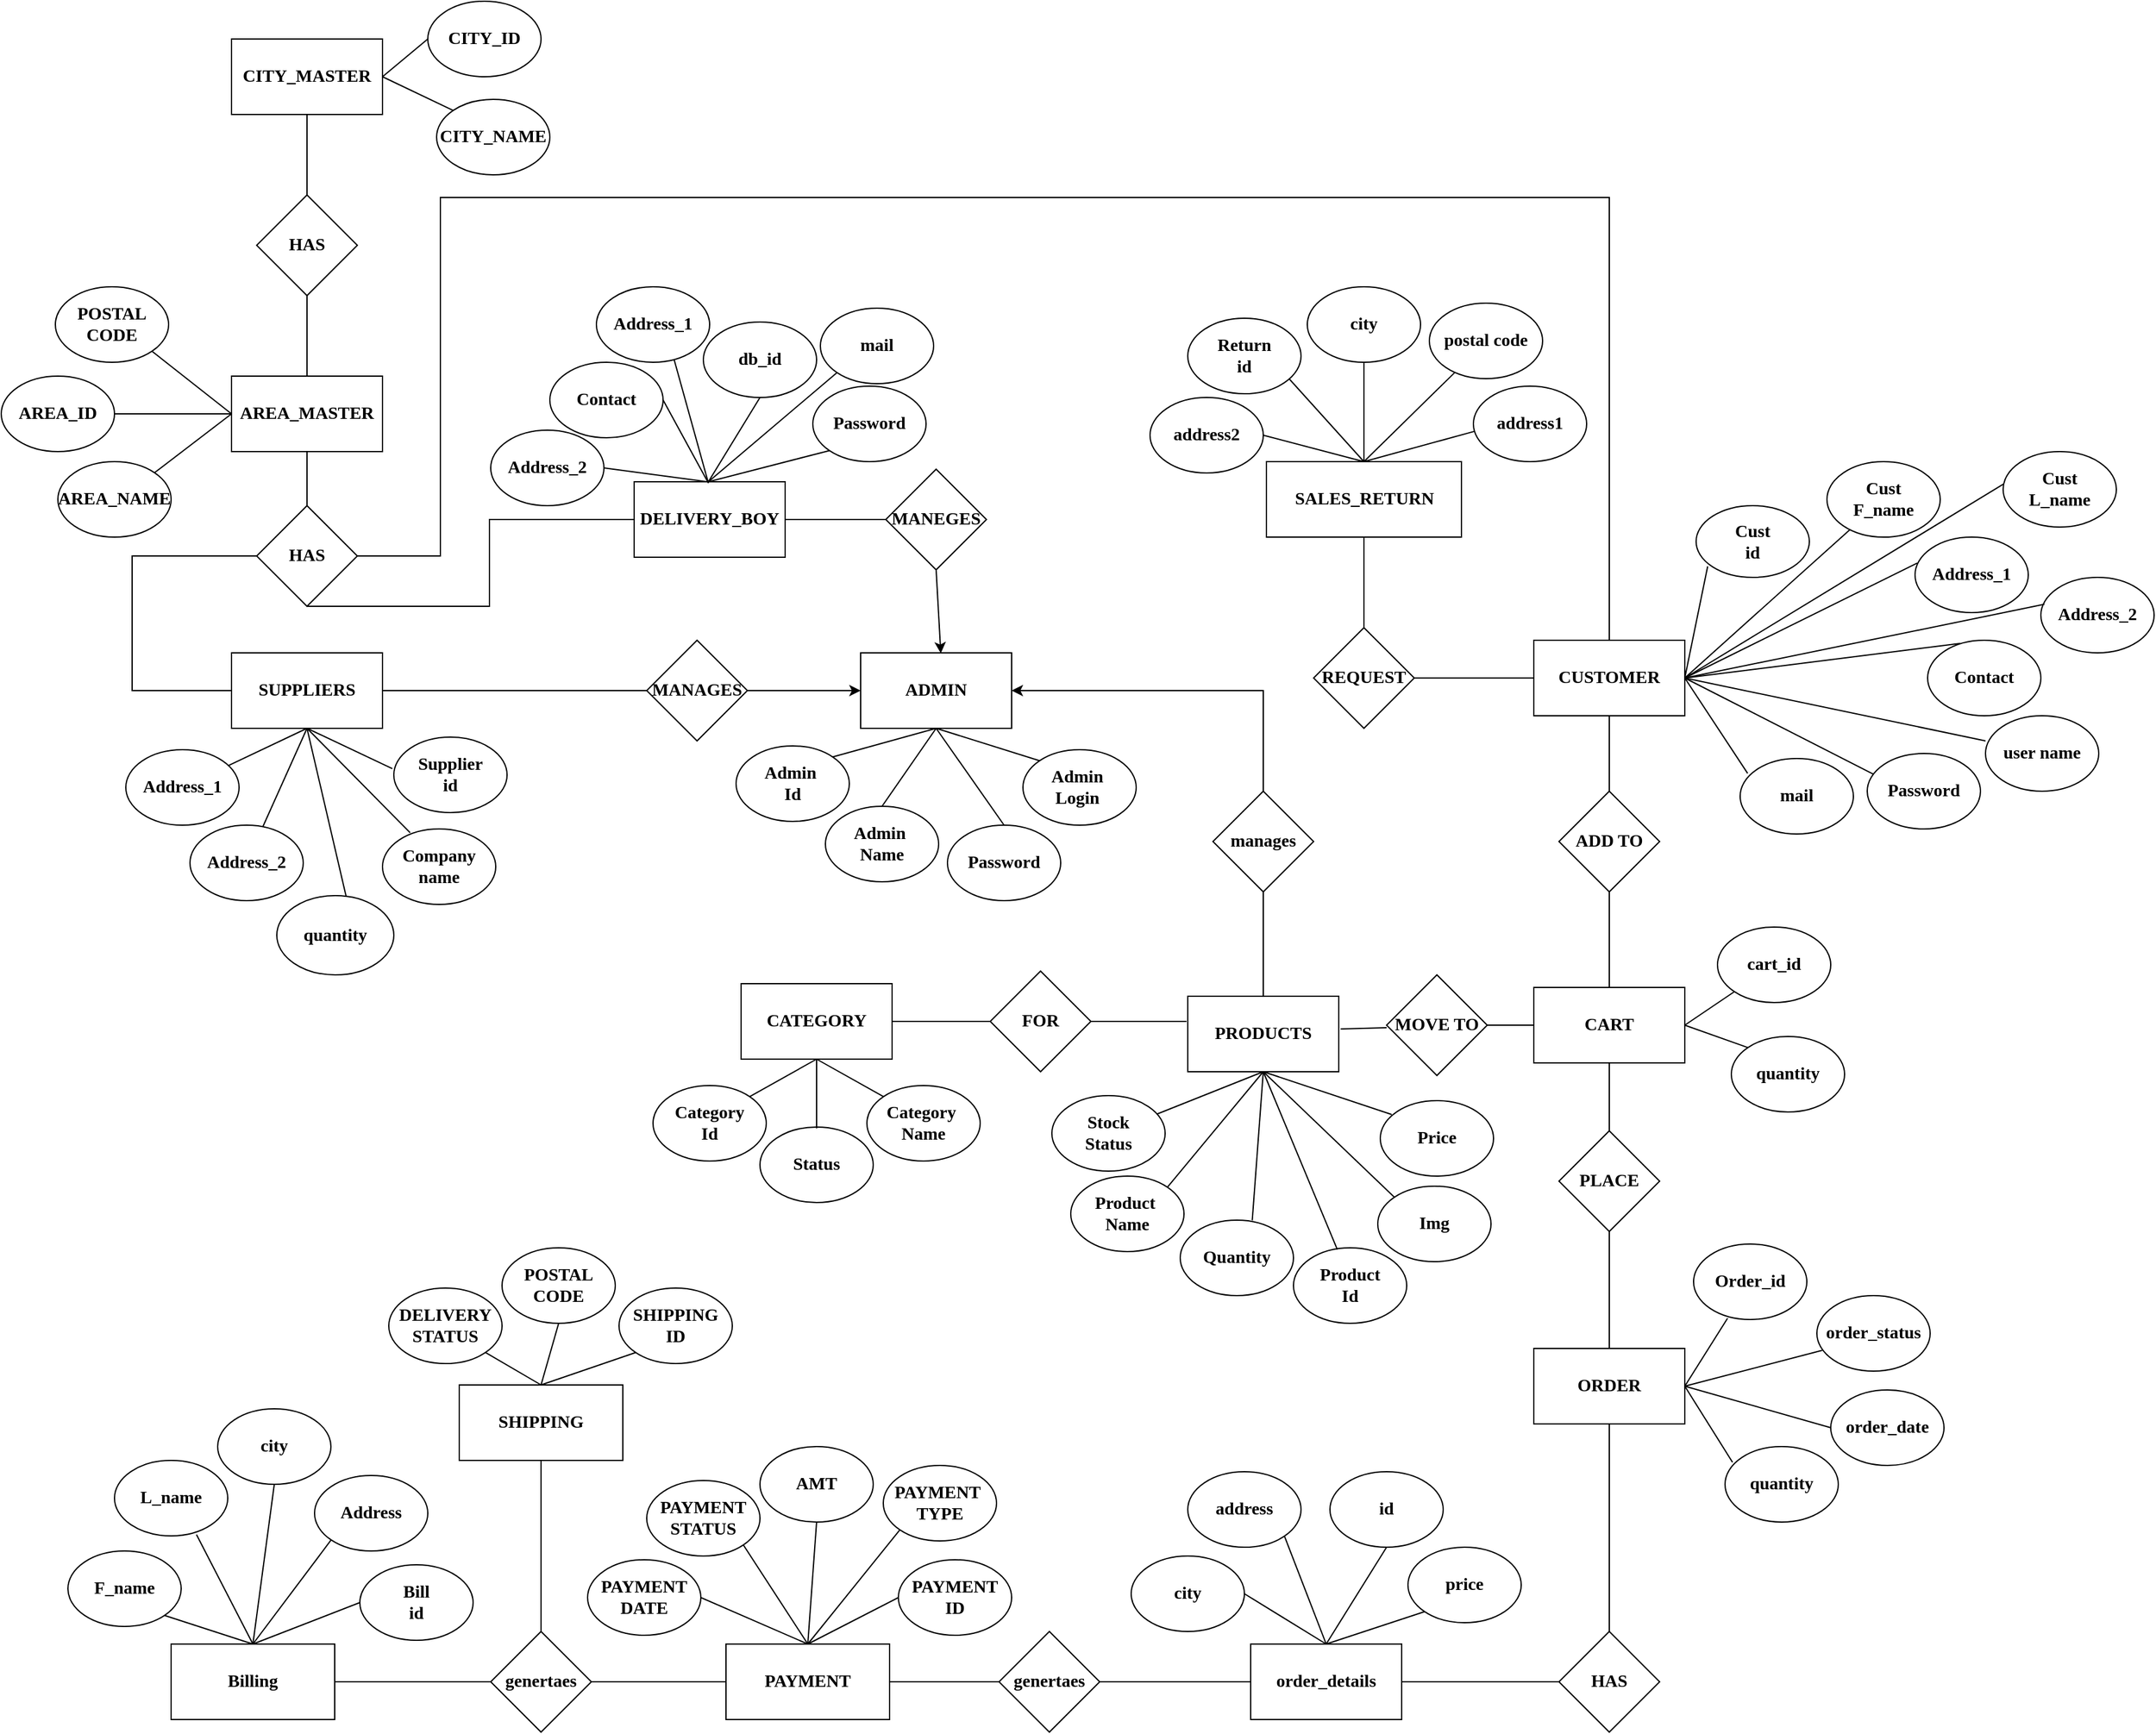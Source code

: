 <mxfile>
    <diagram id="DaXE-o2KZrVlD39p2i48" name="Page-1">
        <mxGraphModel dx="2316" dy="1509" grid="0" gridSize="10" guides="1" tooltips="1" connect="1" arrows="1" fold="1" page="0" pageScale="1" pageWidth="1169" pageHeight="1654" background="#ffffff" math="0" shadow="0">
            <root>
                <mxCell id="0"/>
                <mxCell id="1" parent="0"/>
                <mxCell id="2" value="ADMIN" style="rounded=0;whiteSpace=wrap;html=1;fontFamily=Times New Roman;fontSize=14;fillColor=none;strokeColor=#000000;fontColor=#000000;fontStyle=1" parent="1" vertex="1">
                    <mxGeometry x="372" y="232" width="120" height="60" as="geometry"/>
                </mxCell>
                <mxCell id="3" value="Admin&amp;nbsp;&lt;br style=&quot;font-size: 14px;&quot;&gt;Id" style="ellipse;whiteSpace=wrap;html=1;fontFamily=Times New Roman;fontSize=14;fillColor=none;strokeColor=#000000;fontColor=#000000;fontStyle=1" parent="1" vertex="1">
                    <mxGeometry x="273" y="306" width="90" height="60" as="geometry"/>
                </mxCell>
                <mxCell id="4" value="Admin&amp;nbsp;&lt;br style=&quot;font-size: 14px;&quot;&gt;Name" style="ellipse;whiteSpace=wrap;html=1;fontFamily=Times New Roman;fontSize=14;fillColor=none;strokeColor=#000000;fontColor=#000000;fontStyle=1" parent="1" vertex="1">
                    <mxGeometry x="344" y="354" width="90" height="60" as="geometry"/>
                </mxCell>
                <mxCell id="5" value="Password" style="ellipse;whiteSpace=wrap;html=1;fontFamily=Times New Roman;fontSize=14;fillColor=none;strokeColor=#000000;fontColor=#000000;fontStyle=1" parent="1" vertex="1">
                    <mxGeometry x="441" y="369" width="90" height="60" as="geometry"/>
                </mxCell>
                <mxCell id="6" value="Admin&amp;nbsp;&lt;br style=&quot;font-size: 14px;&quot;&gt;Login&amp;nbsp;" style="ellipse;whiteSpace=wrap;html=1;fontFamily=Times New Roman;fontSize=14;fillColor=none;strokeColor=#000000;fontColor=#000000;fontStyle=1" parent="1" vertex="1">
                    <mxGeometry x="501" y="309" width="90" height="60" as="geometry"/>
                </mxCell>
                <mxCell id="258" style="edgeStyle=none;html=1;exitX=0.5;exitY=0;exitDx=0;exitDy=0;entryX=1;entryY=0.5;entryDx=0;entryDy=0;strokeColor=#000000;rounded=0;" parent="1" source="13" target="2" edge="1">
                    <mxGeometry relative="1" as="geometry">
                        <Array as="points">
                            <mxPoint x="692" y="262"/>
                        </Array>
                    </mxGeometry>
                </mxCell>
                <mxCell id="13" value="manages" style="rhombus;whiteSpace=wrap;html=1;fontFamily=Times New Roman;fontSize=14;fillColor=none;strokeColor=#000000;fontColor=#000000;fontStyle=1" parent="1" vertex="1">
                    <mxGeometry x="652" y="342" width="80" height="80" as="geometry"/>
                </mxCell>
                <mxCell id="15" value="PRODUCTS" style="rounded=0;whiteSpace=wrap;html=1;fontFamily=Times New Roman;fontSize=14;fillColor=none;strokeColor=#000000;fontColor=#000000;fontStyle=1" parent="1" vertex="1">
                    <mxGeometry x="632" y="505" width="120" height="60" as="geometry"/>
                </mxCell>
                <mxCell id="18" value="Product&lt;br style=&quot;font-size: 14px;&quot;&gt;Id" style="ellipse;whiteSpace=wrap;html=1;fontFamily=Times New Roman;fontSize=14;fillColor=none;strokeColor=#000000;fontColor=#000000;fontStyle=1" parent="1" vertex="1">
                    <mxGeometry x="716" y="705" width="90" height="60" as="geometry"/>
                </mxCell>
                <mxCell id="19" value="Product&amp;nbsp;&lt;br style=&quot;font-size: 14px;&quot;&gt;Name" style="ellipse;whiteSpace=wrap;html=1;fontFamily=Times New Roman;fontSize=14;fillColor=none;strokeColor=#000000;fontColor=#000000;fontStyle=1" parent="1" vertex="1">
                    <mxGeometry x="539" y="648" width="90" height="60" as="geometry"/>
                </mxCell>
                <mxCell id="20" value="Stock&lt;br style=&quot;font-size: 14px;&quot;&gt;Status" style="ellipse;whiteSpace=wrap;html=1;fontFamily=Times New Roman;fontSize=14;fillColor=none;strokeColor=#000000;fontColor=#000000;fontStyle=1" parent="1" vertex="1">
                    <mxGeometry x="524" y="584" width="90" height="60" as="geometry"/>
                </mxCell>
                <mxCell id="21" value="Img" style="ellipse;whiteSpace=wrap;html=1;fontFamily=Times New Roman;fontSize=14;fillColor=none;strokeColor=#000000;fontColor=#000000;fontStyle=1" parent="1" vertex="1">
                    <mxGeometry x="783" y="656" width="90" height="60" as="geometry"/>
                </mxCell>
                <mxCell id="28" value="Quantity" style="ellipse;whiteSpace=wrap;html=1;fontFamily=Times New Roman;fontSize=14;fillColor=none;strokeColor=#000000;fontColor=#000000;fontStyle=1" parent="1" vertex="1">
                    <mxGeometry x="626" y="683" width="90" height="60" as="geometry"/>
                </mxCell>
                <mxCell id="29" value="Category&lt;br style=&quot;font-size: 14px;&quot;&gt;Id" style="ellipse;whiteSpace=wrap;html=1;fontFamily=Times New Roman;fontSize=14;fillColor=none;strokeColor=#000000;fontColor=#000000;fontStyle=1" parent="1" vertex="1">
                    <mxGeometry x="207" y="576" width="90" height="60" as="geometry"/>
                </mxCell>
                <mxCell id="30" value="CATEGORY" style="rounded=0;whiteSpace=wrap;html=1;fontFamily=Times New Roman;fontSize=14;fillColor=none;strokeColor=#000000;fontColor=#000000;fontStyle=1" parent="1" vertex="1">
                    <mxGeometry x="277" y="495" width="120" height="60" as="geometry"/>
                </mxCell>
                <mxCell id="32" value="FOR" style="rhombus;whiteSpace=wrap;html=1;fontFamily=Times New Roman;fontSize=14;fillColor=none;strokeColor=#000000;fontColor=#000000;fontStyle=1" parent="1" vertex="1">
                    <mxGeometry x="475" y="485" width="80" height="80" as="geometry"/>
                </mxCell>
                <mxCell id="35" value="Category&amp;nbsp;&lt;br style=&quot;font-size: 14px;&quot;&gt;Name" style="ellipse;whiteSpace=wrap;html=1;fontFamily=Times New Roman;fontSize=14;fillColor=none;strokeColor=#000000;fontColor=#000000;fontStyle=1" parent="1" vertex="1">
                    <mxGeometry x="377" y="576" width="90" height="60" as="geometry"/>
                </mxCell>
                <mxCell id="38" value="Status" style="ellipse;whiteSpace=wrap;html=1;fontFamily=Times New Roman;fontSize=14;fillColor=none;strokeColor=#000000;fontColor=#000000;fontStyle=1" parent="1" vertex="1">
                    <mxGeometry x="292" y="609" width="90" height="60" as="geometry"/>
                </mxCell>
                <mxCell id="40" value="MOVE TO" style="rhombus;whiteSpace=wrap;html=1;fontFamily=Times New Roman;fontSize=14;fillColor=none;strokeColor=#000000;fontColor=#000000;fontStyle=1" parent="1" vertex="1">
                    <mxGeometry x="790" y="488" width="80" height="80" as="geometry"/>
                </mxCell>
                <mxCell id="42" value="Billing" style="rounded=0;whiteSpace=wrap;html=1;fontFamily=Times New Roman;fontSize=14;fillColor=none;strokeColor=#000000;fontColor=#000000;fontStyle=1" parent="1" vertex="1">
                    <mxGeometry x="-176" y="1020" width="130" height="60" as="geometry"/>
                </mxCell>
                <mxCell id="44" value="Price" style="ellipse;whiteSpace=wrap;html=1;fontFamily=Times New Roman;fontSize=14;fillColor=none;strokeColor=#000000;fontColor=#000000;fontStyle=1" parent="1" vertex="1">
                    <mxGeometry x="785" y="588" width="90" height="60" as="geometry"/>
                </mxCell>
                <mxCell id="46" value="Bill&lt;br style=&quot;font-size: 14px;&quot;&gt;id" style="ellipse;whiteSpace=wrap;html=1;fontFamily=Times New Roman;fontSize=14;fillColor=none;strokeColor=#000000;fontColor=#000000;fontStyle=1" parent="1" vertex="1">
                    <mxGeometry x="-26" y="957" width="90" height="60" as="geometry"/>
                </mxCell>
                <mxCell id="47" value="F_name" style="ellipse;whiteSpace=wrap;html=1;fontFamily=Times New Roman;fontSize=14;fillColor=none;strokeColor=#000000;fontColor=#000000;fontStyle=1" parent="1" vertex="1">
                    <mxGeometry x="-258" y="946" width="90" height="60" as="geometry"/>
                </mxCell>
                <mxCell id="48" value="L_name" style="ellipse;whiteSpace=wrap;html=1;fontFamily=Times New Roman;fontSize=14;fillColor=none;strokeColor=#000000;fontColor=#000000;fontStyle=1" parent="1" vertex="1">
                    <mxGeometry x="-221" y="874" width="90" height="60" as="geometry"/>
                </mxCell>
                <mxCell id="50" value="Address" style="ellipse;whiteSpace=wrap;html=1;fontFamily=Times New Roman;fontSize=14;fillColor=none;strokeColor=#000000;fontColor=#000000;fontStyle=1" parent="1" vertex="1">
                    <mxGeometry x="-62" y="886" width="90" height="60" as="geometry"/>
                </mxCell>
                <mxCell id="52" value="city" style="ellipse;whiteSpace=wrap;html=1;fontFamily=Times New Roman;fontSize=14;fillColor=none;strokeColor=#000000;fontColor=#000000;fontStyle=1" parent="1" vertex="1">
                    <mxGeometry x="-139" y="833" width="90" height="60" as="geometry"/>
                </mxCell>
                <mxCell id="57" value="ADD TO" style="rhombus;whiteSpace=wrap;html=1;fontFamily=Times New Roman;fontSize=14;fillColor=none;strokeColor=#000000;fontColor=#000000;fontStyle=1" parent="1" vertex="1">
                    <mxGeometry x="927" y="342" width="80" height="80" as="geometry"/>
                </mxCell>
                <mxCell id="58" value="CUSTOMER" style="rounded=0;whiteSpace=wrap;html=1;direction=east;fontFamily=Times New Roman;fontSize=14;fillColor=none;strokeColor=#000000;fontColor=#000000;fontStyle=1" parent="1" vertex="1">
                    <mxGeometry x="907" y="222" width="120" height="60" as="geometry"/>
                </mxCell>
                <mxCell id="60" value="" style="endArrow=none;html=1;entryX=0.5;entryY=0;entryDx=0;entryDy=0;exitX=0.5;exitY=1;exitDx=0;exitDy=0;fontColor=#000000;fontFamily=Times New Roman;fontSize=14;fillColor=none;strokeColor=#000000;fontStyle=1" parent="1" source="58" target="57" edge="1">
                    <mxGeometry width="50" height="50" relative="1" as="geometry">
                        <mxPoint x="1262" y="262" as="sourcePoint"/>
                        <mxPoint x="1312" y="212" as="targetPoint"/>
                    </mxGeometry>
                </mxCell>
                <mxCell id="61" value="Cust&lt;br style=&quot;font-size: 14px;&quot;&gt;id" style="ellipse;whiteSpace=wrap;html=1;fontFamily=Times New Roman;fontSize=14;fillColor=none;strokeColor=#000000;fontColor=#000000;fontStyle=1" parent="1" vertex="1">
                    <mxGeometry x="1036" y="115" width="90" height="57" as="geometry"/>
                </mxCell>
                <mxCell id="62" value="Cust&lt;br style=&quot;font-size: 14px;&quot;&gt;F_name" style="ellipse;whiteSpace=wrap;html=1;fontFamily=Times New Roman;fontSize=14;fillColor=none;strokeColor=#000000;fontColor=#000000;fontStyle=1" parent="1" vertex="1">
                    <mxGeometry x="1140" y="80" width="90" height="60" as="geometry"/>
                </mxCell>
                <mxCell id="63" value="Password" style="ellipse;whiteSpace=wrap;html=1;fontFamily=Times New Roman;fontSize=14;fillColor=none;strokeColor=#000000;fontColor=#000000;fontStyle=1" parent="1" vertex="1">
                    <mxGeometry x="1172" y="312" width="90" height="60" as="geometry"/>
                </mxCell>
                <mxCell id="65" value="Cust&lt;br style=&quot;font-size: 14px;&quot;&gt;L_name" style="ellipse;whiteSpace=wrap;html=1;fontFamily=Times New Roman;fontSize=14;fillColor=none;strokeColor=#000000;fontColor=#000000;fontStyle=1" parent="1" vertex="1">
                    <mxGeometry x="1280" y="72" width="90" height="60" as="geometry"/>
                </mxCell>
                <mxCell id="67" value="Address_1" style="ellipse;whiteSpace=wrap;html=1;fontFamily=Times New Roman;fontSize=14;fillColor=none;strokeColor=#000000;fontColor=#000000;fontStyle=1" parent="1" vertex="1">
                    <mxGeometry x="1210" y="140" width="90" height="60" as="geometry"/>
                </mxCell>
                <mxCell id="68" value="Address_2" style="ellipse;whiteSpace=wrap;html=1;fontFamily=Times New Roman;fontSize=14;fillColor=none;strokeColor=#000000;fontColor=#000000;fontStyle=1" parent="1" vertex="1">
                    <mxGeometry x="1310" y="172" width="90" height="60" as="geometry"/>
                </mxCell>
                <mxCell id="69" value="Contact" style="ellipse;whiteSpace=wrap;html=1;fontFamily=Times New Roman;fontSize=14;fillColor=none;strokeColor=#000000;fontColor=#000000;fontStyle=1" parent="1" vertex="1">
                    <mxGeometry x="1220" y="222" width="90" height="60" as="geometry"/>
                </mxCell>
                <mxCell id="70" value="mail" style="ellipse;whiteSpace=wrap;html=1;fontFamily=Times New Roman;fontSize=14;fillColor=none;strokeColor=#000000;fontColor=#000000;fontStyle=1" parent="1" vertex="1">
                    <mxGeometry x="1071" y="316" width="90" height="60" as="geometry"/>
                </mxCell>
                <mxCell id="79" value="MANAGES" style="rhombus;whiteSpace=wrap;html=1;fontFamily=Times New Roman;fontSize=14;fillColor=none;strokeColor=#000000;fontColor=#000000;fontStyle=1" parent="1" vertex="1">
                    <mxGeometry x="202" y="222" width="80" height="80" as="geometry"/>
                </mxCell>
                <mxCell id="81" value="SUPPLIERS" style="rounded=0;whiteSpace=wrap;html=1;fontFamily=Times New Roman;fontSize=14;fillColor=none;strokeColor=#000000;fontColor=#000000;fontStyle=1" parent="1" vertex="1">
                    <mxGeometry x="-128" y="232" width="120" height="60" as="geometry"/>
                </mxCell>
                <mxCell id="83" value="Supplier&lt;br style=&quot;font-size: 14px;&quot;&gt;id" style="ellipse;whiteSpace=wrap;html=1;fontFamily=Times New Roman;fontSize=14;fillColor=none;strokeColor=#000000;fontColor=#000000;fontStyle=1" parent="1" vertex="1">
                    <mxGeometry x="1" y="299" width="90" height="60" as="geometry"/>
                </mxCell>
                <mxCell id="89" value="Company&lt;br&gt;name" style="ellipse;whiteSpace=wrap;html=1;fontFamily=Times New Roman;fontSize=14;fillColor=none;strokeColor=#000000;fontColor=#000000;fontStyle=1" parent="1" vertex="1">
                    <mxGeometry x="-8" y="372" width="90" height="60" as="geometry"/>
                </mxCell>
                <mxCell id="90" value="Address_1" style="ellipse;whiteSpace=wrap;html=1;fontFamily=Times New Roman;fontSize=14;fillColor=none;strokeColor=#000000;fontColor=#000000;fontStyle=1" parent="1" vertex="1">
                    <mxGeometry x="-212" y="309" width="90" height="60" as="geometry"/>
                </mxCell>
                <mxCell id="91" value="Address_2" style="ellipse;whiteSpace=wrap;html=1;fontFamily=Times New Roman;fontSize=14;fillColor=none;strokeColor=#000000;fontColor=#000000;fontStyle=1" parent="1" vertex="1">
                    <mxGeometry x="-161" y="369" width="90" height="60" as="geometry"/>
                </mxCell>
                <mxCell id="98" value="REQUEST" style="rhombus;whiteSpace=wrap;html=1;fontFamily=Times New Roman;fontSize=14;fillColor=none;strokeColor=#000000;fontColor=#000000;fontStyle=1" parent="1" vertex="1">
                    <mxGeometry x="732" y="212" width="80" height="80" as="geometry"/>
                </mxCell>
                <mxCell id="99" value="SALES_RETURN" style="rounded=0;whiteSpace=wrap;html=1;fontFamily=Times New Roman;fontSize=14;fillColor=none;strokeColor=#000000;fontColor=#000000;fontStyle=1" parent="1" vertex="1">
                    <mxGeometry x="694.5" y="80" width="155" height="60" as="geometry"/>
                </mxCell>
                <mxCell id="102" value="Return&lt;br style=&quot;font-size: 14px;&quot;&gt;id" style="ellipse;whiteSpace=wrap;html=1;fontFamily=Times New Roman;fontSize=14;fillColor=none;strokeColor=#000000;fontColor=#000000;fontStyle=1" parent="1" vertex="1">
                    <mxGeometry x="632" y="-34" width="90" height="60" as="geometry"/>
                </mxCell>
                <mxCell id="104" value="address1" style="ellipse;whiteSpace=wrap;html=1;fontFamily=Times New Roman;fontSize=14;fillColor=none;strokeColor=#000000;fontColor=#000000;fontStyle=1" parent="1" vertex="1">
                    <mxGeometry x="859" y="20" width="90" height="60" as="geometry"/>
                </mxCell>
                <mxCell id="107" value="address2" style="ellipse;whiteSpace=wrap;html=1;fontFamily=Times New Roman;fontSize=14;fillColor=none;strokeColor=#000000;fontColor=#000000;fontStyle=1" parent="1" vertex="1">
                    <mxGeometry x="602" y="29" width="90" height="60" as="geometry"/>
                </mxCell>
                <mxCell id="115" value="ORDER" style="rounded=0;whiteSpace=wrap;html=1;fontFamily=Times New Roman;fontSize=14;fillColor=none;strokeColor=#000000;fontColor=#000000;fontStyle=1" parent="1" vertex="1">
                    <mxGeometry x="907" y="785" width="120" height="60" as="geometry"/>
                </mxCell>
                <mxCell id="117" value="Order_id" style="ellipse;whiteSpace=wrap;html=1;fontFamily=Times New Roman;fontSize=14;fillColor=none;strokeColor=#000000;fontColor=#000000;fontStyle=1" parent="1" vertex="1">
                    <mxGeometry x="1034" y="702" width="90" height="60" as="geometry"/>
                </mxCell>
                <mxCell id="118" value="order_date" style="ellipse;whiteSpace=wrap;html=1;fontFamily=Times New Roman;fontSize=14;fillColor=none;strokeColor=#000000;fontColor=#000000;fontStyle=1" parent="1" vertex="1">
                    <mxGeometry x="1143" y="818" width="90" height="60" as="geometry"/>
                </mxCell>
                <mxCell id="119" value="order_status" style="ellipse;whiteSpace=wrap;html=1;fontFamily=Times New Roman;fontSize=14;fillColor=none;strokeColor=#000000;fontColor=#000000;fontStyle=1" parent="1" vertex="1">
                    <mxGeometry x="1132" y="743" width="90" height="60" as="geometry"/>
                </mxCell>
                <mxCell id="122" value="quantity" style="ellipse;whiteSpace=wrap;html=1;fontFamily=Times New Roman;fontSize=14;fillColor=none;strokeColor=#000000;fontColor=#000000;fontStyle=1" parent="1" vertex="1">
                    <mxGeometry x="1059" y="863" width="90" height="60" as="geometry"/>
                </mxCell>
                <mxCell id="134" value="HAS" style="rhombus;whiteSpace=wrap;html=1;fontFamily=Times New Roman;fontSize=14;fillColor=none;strokeColor=#000000;fontColor=#000000;fontStyle=1" parent="1" vertex="1">
                    <mxGeometry x="927" y="1010" width="80" height="80" as="geometry"/>
                </mxCell>
                <mxCell id="139" value="order_details" style="rounded=0;whiteSpace=wrap;html=1;fontFamily=Times New Roman;fontSize=14;fillColor=none;strokeColor=#000000;fontColor=#000000;fontStyle=1" parent="1" vertex="1">
                    <mxGeometry x="682" y="1020" width="120" height="60" as="geometry"/>
                </mxCell>
                <mxCell id="141" value="price" style="ellipse;whiteSpace=wrap;html=1;fontFamily=Times New Roman;fontSize=14;fillColor=none;strokeColor=#000000;fontColor=#000000;fontStyle=1" parent="1" vertex="1">
                    <mxGeometry x="807" y="943" width="90" height="60" as="geometry"/>
                </mxCell>
                <mxCell id="142" value="id" style="ellipse;whiteSpace=wrap;html=1;fontFamily=Times New Roman;fontSize=14;fillColor=none;strokeColor=#000000;fontColor=#000000;fontStyle=1" parent="1" vertex="1">
                    <mxGeometry x="745" y="883" width="90" height="60" as="geometry"/>
                </mxCell>
                <mxCell id="145" value="genertaes" style="rhombus;whiteSpace=wrap;html=1;fontFamily=Times New Roman;fontSize=14;fillColor=none;strokeColor=#000000;fontColor=#000000;fontStyle=1" parent="1" vertex="1">
                    <mxGeometry x="482" y="1010" width="80" height="80" as="geometry"/>
                </mxCell>
                <mxCell id="146" value="" style="endArrow=none;html=1;entryX=0;entryY=0.5;entryDx=0;entryDy=0;exitX=1;exitY=0.5;exitDx=0;exitDy=0;fontColor=#000000;fontFamily=Times New Roman;fontSize=14;fillColor=none;strokeColor=#000000;fontStyle=1" parent="1" source="145" target="139" edge="1">
                    <mxGeometry width="50" height="50" relative="1" as="geometry">
                        <mxPoint x="1192" y="1002" as="sourcePoint"/>
                        <mxPoint x="1242" y="952" as="targetPoint"/>
                    </mxGeometry>
                </mxCell>
                <mxCell id="148" value="CART" style="rounded=0;whiteSpace=wrap;html=1;fontFamily=Times New Roman;fontSize=14;fillColor=none;strokeColor=#000000;fontColor=#000000;fontStyle=1" parent="1" vertex="1">
                    <mxGeometry x="907" y="498" width="120" height="60" as="geometry"/>
                </mxCell>
                <mxCell id="150" value="PLACE" style="rhombus;whiteSpace=wrap;html=1;fontFamily=Times New Roman;fontSize=14;fillColor=none;strokeColor=#000000;fontColor=#000000;fontStyle=1" parent="1" vertex="1">
                    <mxGeometry x="927" y="612" width="80" height="80" as="geometry"/>
                </mxCell>
                <mxCell id="153" value="cart_id" style="ellipse;whiteSpace=wrap;html=1;fontFamily=Times New Roman;fontSize=14;fillColor=none;strokeColor=#000000;fontColor=#000000;fontStyle=1" parent="1" vertex="1">
                    <mxGeometry x="1053" y="450" width="90" height="60" as="geometry"/>
                </mxCell>
                <mxCell id="159" value="quantity" style="ellipse;whiteSpace=wrap;html=1;fontFamily=Times New Roman;fontSize=14;fillColor=none;strokeColor=#000000;fontColor=#000000;fontStyle=1" parent="1" vertex="1">
                    <mxGeometry x="1064" y="537" width="90" height="60" as="geometry"/>
                </mxCell>
                <mxCell id="227" value="" style="endArrow=none;html=1;entryX=0.5;entryY=1;entryDx=0;entryDy=0;exitX=0.5;exitY=0;exitDx=0;exitDy=0;fontColor=#000000;fontFamily=Times New Roman;fontSize=14;fillColor=none;strokeColor=#000000;fontStyle=1" parent="1" source="134" target="115" edge="1">
                    <mxGeometry width="50" height="50" relative="1" as="geometry">
                        <mxPoint x="832" y="922" as="sourcePoint"/>
                        <mxPoint x="882" y="872" as="targetPoint"/>
                    </mxGeometry>
                </mxCell>
                <mxCell id="ylkIkgIqxPqcDmFFb2RJ-252" value="" style="endArrow=none;html=1;rounded=0;entryX=0.5;entryY=1;entryDx=0;entryDy=0;fontColor=#000000;fontFamily=Times New Roman;fontSize=14;fillColor=none;strokeColor=#000000;fontStyle=1" parent="1" source="90" target="81" edge="1">
                    <mxGeometry width="50" height="50" relative="1" as="geometry">
                        <mxPoint x="32" y="346" as="sourcePoint"/>
                        <mxPoint x="82" y="296" as="targetPoint"/>
                    </mxGeometry>
                </mxCell>
                <mxCell id="ylkIkgIqxPqcDmFFb2RJ-253" value="" style="endArrow=none;html=1;rounded=0;entryX=0.5;entryY=1;entryDx=0;entryDy=0;fontColor=#000000;fontFamily=Times New Roman;fontSize=14;fillColor=none;strokeColor=#000000;fontStyle=1" parent="1" source="91" target="81" edge="1">
                    <mxGeometry width="50" height="50" relative="1" as="geometry">
                        <mxPoint x="-21.18" y="350.787" as="sourcePoint"/>
                        <mxPoint x="37" y="296" as="targetPoint"/>
                    </mxGeometry>
                </mxCell>
                <mxCell id="ylkIkgIqxPqcDmFFb2RJ-256" value="" style="endArrow=none;html=1;rounded=0;exitX=0.244;exitY=0.05;exitDx=0;exitDy=0;exitPerimeter=0;entryX=0.5;entryY=1;entryDx=0;entryDy=0;fontColor=#000000;fontFamily=Times New Roman;fontSize=14;fillColor=none;strokeColor=#000000;fontStyle=1" parent="1" source="89" target="81" edge="1">
                    <mxGeometry width="50" height="50" relative="1" as="geometry">
                        <mxPoint x="8.82" y="380.787" as="sourcePoint"/>
                        <mxPoint x="82" y="332" as="targetPoint"/>
                    </mxGeometry>
                </mxCell>
                <mxCell id="ylkIkgIqxPqcDmFFb2RJ-258" value="" style="endArrow=none;html=1;rounded=0;exitX=-0.013;exitY=0.417;exitDx=0;exitDy=0;exitPerimeter=0;fontColor=#000000;fontFamily=Times New Roman;fontSize=14;entryX=0.5;entryY=1;entryDx=0;entryDy=0;fillColor=none;strokeColor=#000000;fontStyle=1" parent="1" source="83" target="81" edge="1">
                    <mxGeometry width="50" height="50" relative="1" as="geometry">
                        <mxPoint x="28.82" y="400.787" as="sourcePoint"/>
                        <mxPoint x="42" y="292" as="targetPoint"/>
                    </mxGeometry>
                </mxCell>
                <mxCell id="ylkIkgIqxPqcDmFFb2RJ-260" value="" style="endArrow=none;html=1;rounded=0;entryX=0.5;entryY=1;entryDx=0;entryDy=0;fontColor=#000000;fontFamily=Times New Roman;fontSize=14;fillColor=none;strokeColor=#000000;fontStyle=1" parent="1" target="30" edge="1">
                    <mxGeometry width="50" height="50" relative="1" as="geometry">
                        <mxPoint x="337" y="610" as="sourcePoint"/>
                        <mxPoint x="432" y="576" as="targetPoint"/>
                    </mxGeometry>
                </mxCell>
                <mxCell id="ylkIkgIqxPqcDmFFb2RJ-262" value="" style="endArrow=none;html=1;rounded=0;entryX=0.5;entryY=1;entryDx=0;entryDy=0;fontColor=#000000;fontFamily=Times New Roman;fontSize=14;fillColor=none;strokeColor=#000000;fontStyle=1" parent="1" source="20" target="15" edge="1">
                    <mxGeometry width="50" height="50" relative="1" as="geometry">
                        <mxPoint x="666" y="644" as="sourcePoint"/>
                        <mxPoint x="716" y="594" as="targetPoint"/>
                    </mxGeometry>
                </mxCell>
                <mxCell id="ylkIkgIqxPqcDmFFb2RJ-264" value="" style="endArrow=none;html=1;rounded=0;exitX=0.636;exitY=0.003;exitDx=0;exitDy=0;exitPerimeter=0;entryX=0.5;entryY=1;entryDx=0;entryDy=0;fontColor=#000000;fontFamily=Times New Roman;fontSize=14;fillColor=none;strokeColor=#000000;fontStyle=1" parent="1" source="28" target="15" edge="1">
                    <mxGeometry width="50" height="50" relative="1" as="geometry">
                        <mxPoint x="645.42" y="722.18" as="sourcePoint"/>
                        <mxPoint x="689" y="566" as="targetPoint"/>
                    </mxGeometry>
                </mxCell>
                <mxCell id="ylkIkgIqxPqcDmFFb2RJ-265" value="" style="endArrow=none;html=1;rounded=0;exitX=1;exitY=0;exitDx=0;exitDy=0;entryX=0.5;entryY=1;entryDx=0;entryDy=0;fontColor=#000000;fontFamily=Times New Roman;fontSize=14;fillColor=none;strokeColor=#000000;fontStyle=1" parent="1" source="19" target="15" edge="1">
                    <mxGeometry width="50" height="50" relative="1" as="geometry">
                        <mxPoint x="620.42" y="712.18" as="sourcePoint"/>
                        <mxPoint x="687" y="591" as="targetPoint"/>
                    </mxGeometry>
                </mxCell>
                <mxCell id="ylkIkgIqxPqcDmFFb2RJ-266" value="" style="endArrow=none;html=1;rounded=0;exitX=0.387;exitY=0.021;exitDx=0;exitDy=0;entryX=0.5;entryY=1;entryDx=0;entryDy=0;fontColor=#000000;fontFamily=Times New Roman;fontSize=14;fillColor=none;strokeColor=#000000;fontStyle=1;exitPerimeter=0;" parent="1" source="18" target="15" edge="1">
                    <mxGeometry width="50" height="50" relative="1" as="geometry">
                        <mxPoint x="630.42" y="722.18" as="sourcePoint"/>
                        <mxPoint x="704" y="590" as="targetPoint"/>
                    </mxGeometry>
                </mxCell>
                <mxCell id="ylkIkgIqxPqcDmFFb2RJ-267" value="" style="endArrow=none;html=1;rounded=0;exitX=0;exitY=0;exitDx=0;exitDy=0;entryX=0.5;entryY=1;entryDx=0;entryDy=0;fontColor=#000000;fontFamily=Times New Roman;fontSize=14;fillColor=none;strokeColor=#000000;fontStyle=1" parent="1" source="21" target="15" edge="1">
                    <mxGeometry width="50" height="50" relative="1" as="geometry">
                        <mxPoint x="640.42" y="732.18" as="sourcePoint"/>
                        <mxPoint x="715" y="584" as="targetPoint"/>
                    </mxGeometry>
                </mxCell>
                <mxCell id="ylkIkgIqxPqcDmFFb2RJ-268" value="" style="endArrow=none;html=1;rounded=0;exitX=0.1;exitY=0.183;exitDx=0;exitDy=0;entryX=0.5;entryY=1;entryDx=0;entryDy=0;fontColor=#000000;fontFamily=Times New Roman;fontSize=14;fillColor=none;strokeColor=#000000;fontStyle=1;exitPerimeter=0;" parent="1" source="44" target="15" edge="1">
                    <mxGeometry width="50" height="50" relative="1" as="geometry">
                        <mxPoint x="650.42" y="742.18" as="sourcePoint"/>
                        <mxPoint x="747" y="586" as="targetPoint"/>
                    </mxGeometry>
                </mxCell>
                <mxCell id="ylkIkgIqxPqcDmFFb2RJ-269" value="" style="endArrow=none;html=1;rounded=0;exitX=1;exitY=0.5;exitDx=0;exitDy=0;entryX=0.102;entryY=0.847;entryDx=0;entryDy=0;entryPerimeter=0;fontColor=#000000;fontFamily=Times New Roman;fontSize=14;fillColor=none;strokeColor=#000000;fontStyle=1" parent="1" source="58" target="61" edge="1">
                    <mxGeometry width="50" height="50" relative="1" as="geometry">
                        <mxPoint x="1025.42" y="286.18" as="sourcePoint"/>
                        <mxPoint x="1102" y="169.0" as="targetPoint"/>
                    </mxGeometry>
                </mxCell>
                <mxCell id="ylkIkgIqxPqcDmFFb2RJ-272" value="" style="endArrow=none;html=1;rounded=0;exitX=1;exitY=0.5;exitDx=0;exitDy=0;fontColor=#000000;fontFamily=Times New Roman;fontSize=14;fillColor=none;strokeColor=#000000;fontStyle=1" parent="1" source="58" target="62" edge="1">
                    <mxGeometry width="50" height="50" relative="1" as="geometry">
                        <mxPoint x="1043" y="282" as="sourcePoint"/>
                        <mxPoint x="1119.58" y="164.82" as="targetPoint"/>
                    </mxGeometry>
                </mxCell>
                <mxCell id="ylkIkgIqxPqcDmFFb2RJ-273" value="" style="endArrow=none;html=1;rounded=0;exitX=1;exitY=0.5;exitDx=0;exitDy=0;entryX=0.001;entryY=0.432;entryDx=0;entryDy=0;entryPerimeter=0;fontColor=#000000;fontFamily=Times New Roman;fontSize=14;fillColor=none;strokeColor=#000000;fontStyle=1" parent="1" source="58" target="65" edge="1">
                    <mxGeometry width="50" height="50" relative="1" as="geometry">
                        <mxPoint x="1085" y="278.18" as="sourcePoint"/>
                        <mxPoint x="1161.58" y="161.0" as="targetPoint"/>
                    </mxGeometry>
                </mxCell>
                <mxCell id="ylkIkgIqxPqcDmFFb2RJ-274" value="" style="endArrow=none;html=1;rounded=0;exitX=1;exitY=0.5;exitDx=0;exitDy=0;entryX=0.031;entryY=0.357;entryDx=0;entryDy=0;entryPerimeter=0;fontColor=#000000;fontFamily=Times New Roman;fontSize=14;fillColor=none;strokeColor=#000000;fontStyle=1" parent="1" source="58" target="68" edge="1">
                    <mxGeometry width="50" height="50" relative="1" as="geometry">
                        <mxPoint x="1052" y="292" as="sourcePoint"/>
                        <mxPoint x="1128.58" y="174.82" as="targetPoint"/>
                    </mxGeometry>
                </mxCell>
                <mxCell id="ylkIkgIqxPqcDmFFb2RJ-275" value="" style="endArrow=none;html=1;rounded=0;exitX=1;exitY=0.5;exitDx=0;exitDy=0;entryX=0.021;entryY=0.342;entryDx=0;entryDy=0;entryPerimeter=0;fontColor=#000000;fontFamily=Times New Roman;fontSize=14;fillColor=none;strokeColor=#000000;fontStyle=1" parent="1" source="58" target="67" edge="1">
                    <mxGeometry width="50" height="50" relative="1" as="geometry">
                        <mxPoint x="1044" y="359.18" as="sourcePoint"/>
                        <mxPoint x="1120.58" y="242.0" as="targetPoint"/>
                    </mxGeometry>
                </mxCell>
                <mxCell id="ylkIkgIqxPqcDmFFb2RJ-277" value="" style="endArrow=none;html=1;rounded=0;exitX=1;exitY=0.5;exitDx=0;exitDy=0;entryX=0.051;entryY=0.271;entryDx=0;entryDy=0;entryPerimeter=0;fontColor=#000000;fontFamily=Times New Roman;fontSize=14;fillColor=none;strokeColor=#000000;fontStyle=1" parent="1" source="58" target="63" edge="1">
                    <mxGeometry width="50" height="50" relative="1" as="geometry">
                        <mxPoint x="1032" y="299" as="sourcePoint"/>
                        <mxPoint x="1108.58" y="181.82" as="targetPoint"/>
                    </mxGeometry>
                </mxCell>
                <mxCell id="ylkIkgIqxPqcDmFFb2RJ-278" value="" style="endArrow=none;html=1;rounded=0;exitX=1;exitY=0.5;exitDx=0;exitDy=0;entryX=0.288;entryY=0.041;entryDx=0;entryDy=0;entryPerimeter=0;fontColor=#000000;fontFamily=Times New Roman;fontSize=14;fillColor=none;strokeColor=#000000;fontStyle=1" parent="1" source="58" target="69" edge="1">
                    <mxGeometry width="50" height="50" relative="1" as="geometry">
                        <mxPoint x="1070" y="300" as="sourcePoint"/>
                        <mxPoint x="1146.58" y="182.82" as="targetPoint"/>
                    </mxGeometry>
                </mxCell>
                <mxCell id="ylkIkgIqxPqcDmFFb2RJ-280" value="" style="endArrow=none;html=1;rounded=0;exitX=1;exitY=0.5;exitDx=0;exitDy=0;fontColor=#000000;fontFamily=Times New Roman;fontSize=14;fillColor=none;strokeColor=#000000;fontStyle=1" parent="1" source="148" target="153" edge="1">
                    <mxGeometry width="50" height="50" relative="1" as="geometry">
                        <mxPoint x="1133" y="502" as="sourcePoint"/>
                        <mxPoint x="1183" y="452" as="targetPoint"/>
                    </mxGeometry>
                </mxCell>
                <mxCell id="ylkIkgIqxPqcDmFFb2RJ-283" value="" style="endArrow=none;html=1;rounded=0;exitX=1;exitY=0.5;exitDx=0;exitDy=0;entryX=0;entryY=0;entryDx=0;entryDy=0;fontColor=#000000;fontFamily=Times New Roman;fontSize=14;fillColor=none;strokeColor=#000000;fontStyle=1" parent="1" source="148" target="159" edge="1">
                    <mxGeometry width="50" height="50" relative="1" as="geometry">
                        <mxPoint x="1173" y="529" as="sourcePoint"/>
                        <mxPoint x="1249.58" y="411.82" as="targetPoint"/>
                    </mxGeometry>
                </mxCell>
                <mxCell id="ylkIkgIqxPqcDmFFb2RJ-284" value="" style="endArrow=none;html=1;rounded=0;exitX=1;exitY=0.5;exitDx=0;exitDy=0;entryX=0.066;entryY=0.197;entryDx=0;entryDy=0;entryPerimeter=0;fontColor=#000000;fontFamily=Times New Roman;fontSize=14;fillColor=none;strokeColor=#000000;fontStyle=1" parent="1" source="58" target="70" edge="1">
                    <mxGeometry width="50" height="50" relative="1" as="geometry">
                        <mxPoint x="1019" y="278" as="sourcePoint"/>
                        <mxPoint x="1095.58" y="160.82" as="targetPoint"/>
                    </mxGeometry>
                </mxCell>
                <mxCell id="ylkIkgIqxPqcDmFFb2RJ-285" value="" style="endArrow=none;html=1;rounded=0;exitX=1;exitY=0.5;exitDx=0;exitDy=0;entryX=0.3;entryY=0.983;entryDx=0;entryDy=0;entryPerimeter=0;fontColor=#000000;fontFamily=Times New Roman;fontSize=14;fillColor=none;strokeColor=#000000;fontStyle=1" parent="1" source="115" target="117" edge="1">
                    <mxGeometry width="50" height="50" relative="1" as="geometry">
                        <mxPoint x="1190" y="767" as="sourcePoint"/>
                        <mxPoint x="1266.58" y="649.82" as="targetPoint"/>
                    </mxGeometry>
                </mxCell>
                <mxCell id="ylkIkgIqxPqcDmFFb2RJ-287" value="" style="endArrow=none;html=1;rounded=0;exitX=1;exitY=0.5;exitDx=0;exitDy=0;entryX=0.047;entryY=0.725;entryDx=0;entryDy=0;entryPerimeter=0;fontColor=#000000;fontFamily=Times New Roman;fontSize=14;fillColor=none;strokeColor=#000000;fontStyle=1" parent="1" source="115" target="119" edge="1">
                    <mxGeometry width="50" height="50" relative="1" as="geometry">
                        <mxPoint x="1160" y="812" as="sourcePoint"/>
                        <mxPoint x="1236.58" y="694.82" as="targetPoint"/>
                    </mxGeometry>
                </mxCell>
                <mxCell id="ylkIkgIqxPqcDmFFb2RJ-288" value="" style="endArrow=none;html=1;rounded=0;entryX=0;entryY=0.5;entryDx=0;entryDy=0;exitX=1;exitY=0.5;exitDx=0;exitDy=0;fontColor=#000000;fontFamily=Times New Roman;fontSize=14;fillColor=none;strokeColor=#000000;fontStyle=1" parent="1" source="115" target="118" edge="1">
                    <mxGeometry width="50" height="50" relative="1" as="geometry">
                        <mxPoint x="1117" y="803" as="sourcePoint"/>
                        <mxPoint x="1350.58" y="679.82" as="targetPoint"/>
                    </mxGeometry>
                </mxCell>
                <mxCell id="ylkIkgIqxPqcDmFFb2RJ-289" value="" style="endArrow=none;html=1;rounded=0;exitX=1;exitY=0.5;exitDx=0;exitDy=0;entryX=0.066;entryY=0.208;entryDx=0;entryDy=0;entryPerimeter=0;fontColor=#000000;fontFamily=Times New Roman;fontSize=14;fillColor=none;strokeColor=#000000;fontStyle=1" parent="1" source="115" target="122" edge="1">
                    <mxGeometry width="50" height="50" relative="1" as="geometry">
                        <mxPoint x="1192" y="824" as="sourcePoint"/>
                        <mxPoint x="1268.58" y="706.82" as="targetPoint"/>
                    </mxGeometry>
                </mxCell>
                <mxCell id="ylkIkgIqxPqcDmFFb2RJ-292" value="" style="endArrow=none;html=1;rounded=0;exitX=0.5;exitY=0;exitDx=0;exitDy=0;entryX=0.5;entryY=1;entryDx=0;entryDy=0;fontColor=#000000;fontFamily=Times New Roman;fontSize=14;fillColor=none;strokeColor=#000000;fontStyle=1" parent="1" source="139" target="142" edge="1">
                    <mxGeometry width="50" height="50" relative="1" as="geometry">
                        <mxPoint x="1155" y="1054" as="sourcePoint"/>
                        <mxPoint x="1231.58" y="936.82" as="targetPoint"/>
                    </mxGeometry>
                </mxCell>
                <mxCell id="ylkIkgIqxPqcDmFFb2RJ-293" value="" style="endArrow=none;html=1;rounded=0;exitX=0.5;exitY=0;exitDx=0;exitDy=0;entryX=0;entryY=1;entryDx=0;entryDy=0;fontColor=#000000;fontFamily=Times New Roman;fontSize=14;fillColor=none;strokeColor=#000000;fontStyle=1" parent="1" source="139" target="141" edge="1">
                    <mxGeometry width="50" height="50" relative="1" as="geometry">
                        <mxPoint x="1176" y="1107" as="sourcePoint"/>
                        <mxPoint x="1252.58" y="989.82" as="targetPoint"/>
                    </mxGeometry>
                </mxCell>
                <mxCell id="ylkIkgIqxPqcDmFFb2RJ-294" value="" style="endArrow=none;html=1;rounded=0;entryX=0.724;entryY=0.983;entryDx=0;entryDy=0;fontColor=#000000;fontFamily=Times New Roman;fontSize=14;exitX=0.5;exitY=0;exitDx=0;exitDy=0;entryPerimeter=0;fillColor=none;strokeColor=#000000;fontStyle=1" parent="1" source="42" target="48" edge="1">
                    <mxGeometry width="50" height="50" relative="1" as="geometry">
                        <mxPoint x="630" y="1330" as="sourcePoint"/>
                        <mxPoint x="1318.58" y="1250.82" as="targetPoint"/>
                    </mxGeometry>
                </mxCell>
                <mxCell id="ylkIkgIqxPqcDmFFb2RJ-295" value="" style="endArrow=none;html=1;rounded=0;entryX=1;entryY=1;entryDx=0;entryDy=0;fontColor=#000000;fontFamily=Times New Roman;fontSize=14;exitX=0.5;exitY=0;exitDx=0;exitDy=0;fillColor=none;strokeColor=#000000;fontStyle=1" parent="1" source="42" target="47" edge="1">
                    <mxGeometry width="50" height="50" relative="1" as="geometry">
                        <mxPoint x="490" y="1180" as="sourcePoint"/>
                        <mxPoint x="1379.58" y="1211.82" as="targetPoint"/>
                    </mxGeometry>
                </mxCell>
                <mxCell id="ylkIkgIqxPqcDmFFb2RJ-296" value="" style="endArrow=none;html=1;rounded=0;entryX=0;entryY=0.5;entryDx=0;entryDy=0;fontColor=#000000;fontFamily=Times New Roman;fontSize=14;exitX=0.5;exitY=0;exitDx=0;exitDy=0;fillColor=none;strokeColor=#000000;fontStyle=1" parent="1" source="42" target="46" edge="1">
                    <mxGeometry width="50" height="50" relative="1" as="geometry">
                        <mxPoint x="600" y="1380" as="sourcePoint"/>
                        <mxPoint x="1341.58" y="1273.82" as="targetPoint"/>
                    </mxGeometry>
                </mxCell>
                <mxCell id="ylkIkgIqxPqcDmFFb2RJ-297" value="" style="endArrow=none;html=1;rounded=0;entryX=0;entryY=1;entryDx=0;entryDy=0;fontColor=#000000;fontFamily=Times New Roman;fontSize=14;exitX=0.5;exitY=0;exitDx=0;exitDy=0;fillColor=none;strokeColor=#000000;fontStyle=1" parent="1" source="42" target="50" edge="1">
                    <mxGeometry width="50" height="50" relative="1" as="geometry">
                        <mxPoint x="600" y="1354" as="sourcePoint"/>
                        <mxPoint x="1366.58" y="1277.82" as="targetPoint"/>
                    </mxGeometry>
                </mxCell>
                <mxCell id="ylkIkgIqxPqcDmFFb2RJ-298" value="" style="endArrow=none;html=1;rounded=0;entryX=0.5;entryY=1;entryDx=0;entryDy=0;fontColor=#000000;fontFamily=Times New Roman;fontSize=14;exitX=0.5;exitY=0;exitDx=0;exitDy=0;fillColor=none;strokeColor=#000000;fontStyle=1" parent="1" source="42" target="52" edge="1">
                    <mxGeometry width="50" height="50" relative="1" as="geometry">
                        <mxPoint x="590" y="1400" as="sourcePoint"/>
                        <mxPoint x="1253.58" y="1283.82" as="targetPoint"/>
                    </mxGeometry>
                </mxCell>
                <mxCell id="ylkIkgIqxPqcDmFFb2RJ-299" value="" style="endArrow=none;html=1;rounded=0;exitX=1;exitY=0;exitDx=0;exitDy=0;entryX=0.5;entryY=1;entryDx=0;entryDy=0;fontColor=#000000;fontFamily=Times New Roman;fontSize=14;fillColor=none;strokeColor=#000000;fontStyle=1" parent="1" source="29" target="30" edge="1">
                    <mxGeometry width="50" height="50" relative="1" as="geometry">
                        <mxPoint x="153" y="684.18" as="sourcePoint"/>
                        <mxPoint x="229.58" y="567.0" as="targetPoint"/>
                    </mxGeometry>
                </mxCell>
                <mxCell id="ylkIkgIqxPqcDmFFb2RJ-300" value="" style="endArrow=none;html=1;rounded=0;exitX=0.5;exitY=0;exitDx=0;exitDy=0;entryX=0.895;entryY=0.802;entryDx=0;entryDy=0;entryPerimeter=0;fontColor=#000000;fontFamily=Times New Roman;fontSize=14;fillColor=none;strokeColor=#000000;fontStyle=1" parent="1" source="99" target="102" edge="1">
                    <mxGeometry width="50" height="50" relative="1" as="geometry">
                        <mxPoint x="712" y="-38" as="sourcePoint"/>
                        <mxPoint x="713" y="-92" as="targetPoint"/>
                    </mxGeometry>
                </mxCell>
                <mxCell id="ylkIkgIqxPqcDmFFb2RJ-303" value="" style="endArrow=none;html=1;rounded=0;entryX=0.008;entryY=0.599;entryDx=0;entryDy=0;entryPerimeter=0;fontColor=#000000;exitX=0.5;exitY=0;exitDx=0;exitDy=0;fontFamily=Times New Roman;fontSize=14;fillColor=none;strokeColor=#000000;fontStyle=1" parent="1" source="99" target="104" edge="1">
                    <mxGeometry width="50" height="50" relative="1" as="geometry">
                        <mxPoint x="780" y="10" as="sourcePoint"/>
                        <mxPoint x="922.0" y="-146.0" as="targetPoint"/>
                    </mxGeometry>
                </mxCell>
                <mxCell id="ylkIkgIqxPqcDmFFb2RJ-305" value="" style="endArrow=none;html=1;rounded=0;exitX=0.5;exitY=0;exitDx=0;exitDy=0;entryX=1;entryY=0.5;entryDx=0;entryDy=0;fontColor=#000000;fontFamily=Times New Roman;fontSize=14;fillColor=none;strokeColor=#000000;fontStyle=1" parent="1" source="99" target="107" edge="1">
                    <mxGeometry width="50" height="50" relative="1" as="geometry">
                        <mxPoint x="646" y="-32" as="sourcePoint"/>
                        <mxPoint x="722.58" y="-149.18" as="targetPoint"/>
                    </mxGeometry>
                </mxCell>
                <mxCell id="ylkIkgIqxPqcDmFFb2RJ-306" value="" style="endArrow=none;html=1;rounded=0;exitX=0;exitY=0;exitDx=0;exitDy=0;entryX=0.5;entryY=1;entryDx=0;entryDy=0;fontColor=#000000;fontFamily=Times New Roman;fontSize=14;fillColor=none;strokeColor=#000000;fontStyle=1" parent="1" source="35" target="30" edge="1">
                    <mxGeometry width="50" height="50" relative="1" as="geometry">
                        <mxPoint x="380" y="604" as="sourcePoint"/>
                        <mxPoint x="456.58" y="486.82" as="targetPoint"/>
                    </mxGeometry>
                </mxCell>
                <mxCell id="wyFP0IQs_SlAswJV2CrF-227" value="" style="endArrow=none;html=1;rounded=0;exitX=1;exitY=0.5;exitDx=0;exitDy=0;entryX=0;entryY=0.5;entryDx=0;entryDy=0;fontColor=#000000;fontFamily=Times New Roman;fontSize=14;fillColor=none;strokeColor=#000000;fontStyle=1" parent="1" source="30" target="32" edge="1">
                    <mxGeometry width="50" height="50" relative="1" as="geometry">
                        <mxPoint x="417" y="553" as="sourcePoint"/>
                        <mxPoint x="467" y="503" as="targetPoint"/>
                    </mxGeometry>
                </mxCell>
                <mxCell id="wyFP0IQs_SlAswJV2CrF-229" value="" style="endArrow=none;html=1;rounded=0;exitX=1;exitY=0.5;exitDx=0;exitDy=0;fontColor=#000000;fontFamily=Times New Roman;fontSize=14;fillColor=none;strokeColor=#000000;fontStyle=1" parent="1" source="32" edge="1">
                    <mxGeometry width="50" height="50" relative="1" as="geometry">
                        <mxPoint x="573" y="559" as="sourcePoint"/>
                        <mxPoint x="631" y="525" as="targetPoint"/>
                    </mxGeometry>
                </mxCell>
                <mxCell id="wyFP0IQs_SlAswJV2CrF-230" value="" style="endArrow=none;html=1;rounded=0;exitX=1.012;exitY=0.434;exitDx=0;exitDy=0;exitPerimeter=0;entryX=0;entryY=0.525;entryDx=0;entryDy=0;entryPerimeter=0;fontColor=#000000;fontFamily=Times New Roman;fontSize=14;fillColor=none;strokeColor=#000000;fontStyle=1" parent="1" source="15" target="40" edge="1">
                    <mxGeometry width="50" height="50" relative="1" as="geometry">
                        <mxPoint x="766" y="562" as="sourcePoint"/>
                        <mxPoint x="808" y="527" as="targetPoint"/>
                    </mxGeometry>
                </mxCell>
                <mxCell id="wyFP0IQs_SlAswJV2CrF-232" value="" style="endArrow=none;html=1;rounded=0;entryX=0.5;entryY=1;entryDx=0;entryDy=0;exitX=0.5;exitY=0;exitDx=0;exitDy=0;fontColor=#000000;fontFamily=Times New Roman;fontSize=14;fillColor=none;strokeColor=#000000;fontStyle=1" parent="1" source="15" target="13" edge="1">
                    <mxGeometry width="50" height="50" relative="1" as="geometry">
                        <mxPoint x="666" y="490" as="sourcePoint"/>
                        <mxPoint x="716" y="440" as="targetPoint"/>
                    </mxGeometry>
                </mxCell>
                <mxCell id="wyFP0IQs_SlAswJV2CrF-234" value="" style="endArrow=none;html=1;rounded=0;exitX=1;exitY=0.5;exitDx=0;exitDy=0;entryX=0;entryY=0.5;entryDx=0;entryDy=0;fontColor=#000000;fontFamily=Times New Roman;fontSize=14;fillColor=none;strokeColor=#000000;fontStyle=1" parent="1" source="98" target="58" edge="1">
                    <mxGeometry width="50" height="50" relative="1" as="geometry">
                        <mxPoint x="812" y="253" as="sourcePoint"/>
                        <mxPoint x="862" y="203" as="targetPoint"/>
                    </mxGeometry>
                </mxCell>
                <mxCell id="wyFP0IQs_SlAswJV2CrF-235" value="" style="endArrow=none;html=1;rounded=0;entryX=0.5;entryY=1;entryDx=0;entryDy=0;fontColor=#000000;fontFamily=Times New Roman;fontSize=14;fillColor=none;strokeColor=#000000;fontStyle=1" parent="1" source="98" target="99" edge="1">
                    <mxGeometry width="50" height="50" relative="1" as="geometry">
                        <mxPoint x="738" y="138" as="sourcePoint"/>
                        <mxPoint x="788" y="88" as="targetPoint"/>
                    </mxGeometry>
                </mxCell>
                <mxCell id="wyFP0IQs_SlAswJV2CrF-237" value="" style="endArrow=none;html=1;rounded=0;exitX=0.5;exitY=1;exitDx=0;exitDy=0;entryX=0.5;entryY=0;entryDx=0;entryDy=0;fontColor=#000000;fontFamily=Times New Roman;fontSize=14;fillColor=none;strokeColor=#000000;fontStyle=1" parent="1" source="57" target="148" edge="1">
                    <mxGeometry width="50" height="50" relative="1" as="geometry">
                        <mxPoint x="979" y="446" as="sourcePoint"/>
                        <mxPoint x="1029" y="396" as="targetPoint"/>
                    </mxGeometry>
                </mxCell>
                <mxCell id="wyFP0IQs_SlAswJV2CrF-238" value="" style="endArrow=none;html=1;rounded=0;exitX=0.5;exitY=0;exitDx=0;exitDy=0;entryX=0.5;entryY=1;entryDx=0;entryDy=0;fontColor=#000000;fontFamily=Times New Roman;fontSize=14;fillColor=none;strokeColor=#000000;fontStyle=1" parent="1" source="150" target="148" edge="1">
                    <mxGeometry width="50" height="50" relative="1" as="geometry">
                        <mxPoint x="935" y="627" as="sourcePoint"/>
                        <mxPoint x="969" y="575" as="targetPoint"/>
                    </mxGeometry>
                </mxCell>
                <mxCell id="wyFP0IQs_SlAswJV2CrF-239" value="" style="endArrow=none;html=1;rounded=0;exitX=0.5;exitY=0;exitDx=0;exitDy=0;entryX=0.5;entryY=1;entryDx=0;entryDy=0;entryPerimeter=0;fontColor=#000000;fontFamily=Times New Roman;fontSize=14;fillColor=none;strokeColor=#000000;fontStyle=1" parent="1" source="115" target="150" edge="1">
                    <mxGeometry width="50" height="50" relative="1" as="geometry">
                        <mxPoint x="939" y="768" as="sourcePoint"/>
                        <mxPoint x="974" y="703" as="targetPoint"/>
                    </mxGeometry>
                </mxCell>
                <mxCell id="wyFP0IQs_SlAswJV2CrF-241" value="" style="endArrow=none;html=1;rounded=0;entryX=0;entryY=0.5;entryDx=0;entryDy=0;exitX=1;exitY=0.5;exitDx=0;exitDy=0;fontColor=#000000;fontFamily=Times New Roman;fontSize=14;fillColor=none;strokeColor=#000000;fontStyle=1" parent="1" source="139" target="134" edge="1">
                    <mxGeometry width="50" height="50" relative="1" as="geometry">
                        <mxPoint x="943" y="1080" as="sourcePoint"/>
                        <mxPoint x="993" y="1030" as="targetPoint"/>
                    </mxGeometry>
                </mxCell>
                <mxCell id="wyFP0IQs_SlAswJV2CrF-242" value="" style="endArrow=classic;html=1;rounded=0;exitX=1;exitY=0.5;exitDx=0;exitDy=0;entryX=0;entryY=0.5;entryDx=0;entryDy=0;fontColor=#000000;fontFamily=Times New Roman;fontSize=14;fillColor=none;strokeColor=#000000;fontStyle=1" parent="1" source="79" target="2" edge="1">
                    <mxGeometry width="50" height="50" relative="1" as="geometry">
                        <mxPoint x="131" y="281" as="sourcePoint"/>
                        <mxPoint x="181" y="231" as="targetPoint"/>
                    </mxGeometry>
                </mxCell>
                <mxCell id="gr4sme4f1MJXMIDpCckx-227" value="quantity" style="ellipse;whiteSpace=wrap;html=1;fontFamily=Times New Roman;fontSize=14;fillColor=none;strokeColor=#000000;fontColor=#000000;fontStyle=1" parent="1" vertex="1">
                    <mxGeometry x="-92" y="425" width="93" height="63" as="geometry"/>
                </mxCell>
                <mxCell id="gr4sme4f1MJXMIDpCckx-229" value="" style="endArrow=none;html=1;rounded=0;exitX=0.593;exitY=0.014;exitDx=0;exitDy=0;entryX=0.5;entryY=1;entryDx=0;entryDy=0;exitPerimeter=0;fontColor=#000000;fontFamily=Times New Roman;fontSize=14;fillColor=none;strokeColor=#000000;fontStyle=1" parent="1" source="gr4sme4f1MJXMIDpCckx-227" target="81" edge="1">
                    <mxGeometry width="50" height="50" relative="1" as="geometry">
                        <mxPoint x="-63" y="287" as="sourcePoint"/>
                        <mxPoint x="-13" y="237" as="targetPoint"/>
                    </mxGeometry>
                </mxCell>
                <mxCell id="233" value="city" style="ellipse;whiteSpace=wrap;html=1;fontFamily=Times New Roman;fontSize=14;fillColor=none;strokeColor=#000000;fontColor=#000000;fontStyle=1" parent="1" vertex="1">
                    <mxGeometry x="727" y="-59" width="90" height="60" as="geometry"/>
                </mxCell>
                <mxCell id="234" value="" style="endArrow=none;html=1;fontFamily=Times New Roman;fontSize=14;fontColor=#000000;entryX=0.5;entryY=1;entryDx=0;entryDy=0;exitX=0.5;exitY=0;exitDx=0;exitDy=0;fillColor=none;strokeColor=#000000;fontStyle=1" parent="1" source="99" target="233" edge="1">
                    <mxGeometry width="50" height="50" relative="1" as="geometry">
                        <mxPoint x="1000" y="20" as="sourcePoint"/>
                        <mxPoint x="1050" y="-30" as="targetPoint"/>
                    </mxGeometry>
                </mxCell>
                <mxCell id="235" value="postal code" style="ellipse;whiteSpace=wrap;html=1;fontFamily=Times New Roman;fontSize=14;fillColor=none;strokeColor=#000000;fontColor=#000000;fontStyle=1" parent="1" vertex="1">
                    <mxGeometry x="824" y="-46" width="90" height="60" as="geometry"/>
                </mxCell>
                <mxCell id="236" value="" style="endArrow=none;html=1;fontFamily=Times New Roman;fontSize=14;fontColor=#000000;entryX=0.221;entryY=0.924;entryDx=0;entryDy=0;exitX=0.5;exitY=0;exitDx=0;exitDy=0;fillColor=none;strokeColor=#000000;fontStyle=1;entryPerimeter=0;" parent="1" source="99" target="235" edge="1">
                    <mxGeometry width="50" height="50" relative="1" as="geometry">
                        <mxPoint x="1000" y="30" as="sourcePoint"/>
                        <mxPoint x="1050" y="-20" as="targetPoint"/>
                    </mxGeometry>
                </mxCell>
                <mxCell id="237" value="user name" style="ellipse;whiteSpace=wrap;html=1;fontFamily=Times New Roman;fontSize=14;fillColor=none;strokeColor=#000000;fontColor=#000000;fontStyle=1" parent="1" vertex="1">
                    <mxGeometry x="1266" y="282" width="90" height="60" as="geometry"/>
                </mxCell>
                <mxCell id="238" value="" style="endArrow=none;html=1;fontFamily=Times New Roman;fontSize=14;fontColor=#000000;entryX=0;entryY=0.333;entryDx=0;entryDy=0;entryPerimeter=0;exitX=1;exitY=0.5;exitDx=0;exitDy=0;fillColor=none;strokeColor=#000000;fontStyle=1" parent="1" source="58" target="237" edge="1">
                    <mxGeometry width="50" height="50" relative="1" as="geometry">
                        <mxPoint x="1000" y="330" as="sourcePoint"/>
                        <mxPoint x="1050" y="280" as="targetPoint"/>
                    </mxGeometry>
                </mxCell>
                <mxCell id="241" value="address" style="ellipse;whiteSpace=wrap;html=1;fontFamily=Times New Roman;fontSize=14;fillColor=none;strokeColor=#000000;fontColor=#000000;fontStyle=1" parent="1" vertex="1">
                    <mxGeometry x="632" y="883" width="90" height="60" as="geometry"/>
                </mxCell>
                <mxCell id="242" value="city" style="ellipse;whiteSpace=wrap;html=1;fontFamily=Times New Roman;fontSize=14;fillColor=none;strokeColor=#000000;fontColor=#000000;fontStyle=1" parent="1" vertex="1">
                    <mxGeometry x="587" y="950" width="90" height="60" as="geometry"/>
                </mxCell>
                <mxCell id="245" value="" style="endArrow=none;html=1;fontFamily=Times New Roman;fontSize=14;fontColor=#000000;entryX=1;entryY=1;entryDx=0;entryDy=0;exitX=0.5;exitY=0;exitDx=0;exitDy=0;fillColor=none;strokeColor=#000000;fontStyle=1" parent="1" source="139" target="241" edge="1">
                    <mxGeometry width="50" height="50" relative="1" as="geometry">
                        <mxPoint x="780" y="1020" as="sourcePoint"/>
                        <mxPoint x="830" y="970" as="targetPoint"/>
                    </mxGeometry>
                </mxCell>
                <mxCell id="246" value="" style="endArrow=none;html=1;fontFamily=Times New Roman;fontSize=14;fontColor=#000000;entryX=1;entryY=0.5;entryDx=0;entryDy=0;exitX=0.5;exitY=0;exitDx=0;exitDy=0;fillColor=none;strokeColor=#000000;fontStyle=1" parent="1" source="139" target="242" edge="1">
                    <mxGeometry width="50" height="50" relative="1" as="geometry">
                        <mxPoint x="780" y="1020" as="sourcePoint"/>
                        <mxPoint x="830" y="970" as="targetPoint"/>
                    </mxGeometry>
                </mxCell>
                <mxCell id="251" value="" style="endArrow=none;html=1;entryX=0;entryY=0.5;entryDx=0;entryDy=0;exitX=1;exitY=0.5;exitDx=0;exitDy=0;strokeColor=#000000;" parent="1" source="81" target="79" edge="1">
                    <mxGeometry width="50" height="50" relative="1" as="geometry">
                        <mxPoint x="519" y="475" as="sourcePoint"/>
                        <mxPoint x="569" y="425" as="targetPoint"/>
                    </mxGeometry>
                </mxCell>
                <mxCell id="252" value="" style="endArrow=none;html=1;strokeColor=#000000;entryX=0.5;entryY=1;entryDx=0;entryDy=0;exitX=1;exitY=0;exitDx=0;exitDy=0;" parent="1" source="3" target="2" edge="1">
                    <mxGeometry width="50" height="50" relative="1" as="geometry">
                        <mxPoint x="368" y="475" as="sourcePoint"/>
                        <mxPoint x="418" y="425" as="targetPoint"/>
                    </mxGeometry>
                </mxCell>
                <mxCell id="253" value="" style="endArrow=none;html=1;strokeColor=#000000;entryX=0.5;entryY=1;entryDx=0;entryDy=0;exitX=0.5;exitY=0;exitDx=0;exitDy=0;" parent="1" source="4" target="2" edge="1">
                    <mxGeometry width="50" height="50" relative="1" as="geometry">
                        <mxPoint x="427" y="327" as="sourcePoint"/>
                        <mxPoint x="507" y="257" as="targetPoint"/>
                    </mxGeometry>
                </mxCell>
                <mxCell id="254" value="" style="endArrow=none;html=1;strokeColor=#000000;entryX=0.5;entryY=1;entryDx=0;entryDy=0;exitX=0.5;exitY=0;exitDx=0;exitDy=0;" parent="1" source="5" target="2" edge="1">
                    <mxGeometry width="50" height="50" relative="1" as="geometry">
                        <mxPoint x="390" y="347" as="sourcePoint"/>
                        <mxPoint x="470" y="277" as="targetPoint"/>
                    </mxGeometry>
                </mxCell>
                <mxCell id="257" value="" style="endArrow=none;html=1;strokeColor=#000000;entryX=0;entryY=0;entryDx=0;entryDy=0;exitX=0.5;exitY=1;exitDx=0;exitDy=0;" parent="1" source="2" target="6" edge="1">
                    <mxGeometry width="50" height="50" relative="1" as="geometry">
                        <mxPoint x="367" y="476" as="sourcePoint"/>
                        <mxPoint x="417" y="426" as="targetPoint"/>
                    </mxGeometry>
                </mxCell>
                <mxCell id="260" value="" style="endArrow=none;html=1;rounded=0;strokeColor=#000000;entryX=0;entryY=0.5;entryDx=0;entryDy=0;exitX=1;exitY=0.5;exitDx=0;exitDy=0;" parent="1" source="40" target="148" edge="1">
                    <mxGeometry width="50" height="50" relative="1" as="geometry">
                        <mxPoint x="377" y="625" as="sourcePoint"/>
                        <mxPoint x="427" y="575" as="targetPoint"/>
                    </mxGeometry>
                </mxCell>
                <mxCell id="261" value="&lt;font color=&quot;#000000&quot; face=&quot;Times New Roman&quot; size=&quot;1&quot;&gt;&lt;b style=&quot;font-size: 14px&quot;&gt;DELIVERY_BOY&lt;/b&gt;&lt;/font&gt;" style="rounded=0;whiteSpace=wrap;html=1;fillColor=none;strokeColor=#000000;" parent="1" vertex="1">
                    <mxGeometry x="192" y="96" width="120" height="60" as="geometry"/>
                </mxCell>
                <mxCell id="263" value="&lt;font face=&quot;Times New Roman&quot;&gt;&lt;span style=&quot;font-size: 14px&quot;&gt;&lt;b&gt;MANEGES&lt;/b&gt;&lt;/span&gt;&lt;/font&gt;" style="rhombus;whiteSpace=wrap;html=1;fontColor=#000000;strokeColor=#000000;fillColor=none;" parent="1" vertex="1">
                    <mxGeometry x="392" y="86" width="80" height="80" as="geometry"/>
                </mxCell>
                <mxCell id="265" value="" style="endArrow=none;html=1;fontColor=#000000;strokeColor=#000000;entryX=0;entryY=0.5;entryDx=0;entryDy=0;exitX=1;exitY=0.5;exitDx=0;exitDy=0;" parent="1" source="261" target="263" edge="1">
                    <mxGeometry width="50" height="50" relative="1" as="geometry">
                        <mxPoint x="-11" y="352" as="sourcePoint"/>
                        <mxPoint x="39" y="302" as="targetPoint"/>
                    </mxGeometry>
                </mxCell>
                <mxCell id="266" value="db_id" style="ellipse;whiteSpace=wrap;html=1;fontFamily=Times New Roman;fontSize=14;fillColor=none;strokeColor=#000000;fontColor=#000000;fontStyle=1" parent="1" vertex="1">
                    <mxGeometry x="247" y="-31" width="90" height="60" as="geometry"/>
                </mxCell>
                <mxCell id="267" value="Address_2" style="ellipse;whiteSpace=wrap;html=1;fontFamily=Times New Roman;fontSize=14;fillColor=none;strokeColor=#000000;fontColor=#000000;fontStyle=1" parent="1" vertex="1">
                    <mxGeometry x="78" y="55" width="90" height="60" as="geometry"/>
                </mxCell>
                <mxCell id="268" value="Address_1" style="ellipse;whiteSpace=wrap;html=1;fontFamily=Times New Roman;fontSize=14;fillColor=none;strokeColor=#000000;fontColor=#000000;fontStyle=1" parent="1" vertex="1">
                    <mxGeometry x="162" y="-59" width="90" height="60" as="geometry"/>
                </mxCell>
                <mxCell id="270" value="Password" style="ellipse;whiteSpace=wrap;html=1;fontFamily=Times New Roman;fontSize=14;fillColor=none;strokeColor=#000000;fontColor=#000000;fontStyle=1" parent="1" vertex="1">
                    <mxGeometry x="334" y="20" width="90" height="60" as="geometry"/>
                </mxCell>
                <mxCell id="271" value="" style="endArrow=none;html=1;fontColor=#000000;strokeColor=#000000;exitX=0.5;exitY=1;exitDx=0;exitDy=0;" parent="1" source="266" edge="1">
                    <mxGeometry width="50" height="50" relative="1" as="geometry">
                        <mxPoint x="54" y="496" as="sourcePoint"/>
                        <mxPoint x="251" y="96" as="targetPoint"/>
                    </mxGeometry>
                </mxCell>
                <mxCell id="272" value="" style="endArrow=none;html=1;fontColor=#000000;strokeColor=#000000;entryX=0.49;entryY=0.001;entryDx=0;entryDy=0;exitX=1;exitY=0.5;exitDx=0;exitDy=0;entryPerimeter=0;" parent="1" source="267" target="261" edge="1">
                    <mxGeometry width="50" height="50" relative="1" as="geometry">
                        <mxPoint x="-287" y="540" as="sourcePoint"/>
                        <mxPoint x="-332.16" y="428.88" as="targetPoint"/>
                    </mxGeometry>
                </mxCell>
                <mxCell id="273" value="" style="endArrow=none;html=1;fontColor=#000000;strokeColor=#000000;exitX=0.687;exitY=0.968;exitDx=0;exitDy=0;exitPerimeter=0;" parent="1" source="268" edge="1">
                    <mxGeometry width="50" height="50" relative="1" as="geometry">
                        <mxPoint x="-287" y="578" as="sourcePoint"/>
                        <mxPoint x="251" y="97" as="targetPoint"/>
                    </mxGeometry>
                </mxCell>
                <mxCell id="275" value="" style="endArrow=none;html=1;fontColor=#000000;strokeColor=#000000;entryX=0;entryY=1;entryDx=0;entryDy=0;" parent="1" target="270" edge="1">
                    <mxGeometry width="50" height="50" relative="1" as="geometry">
                        <mxPoint x="251" y="96" as="sourcePoint"/>
                        <mxPoint x="-459.16" y="140.88" as="targetPoint"/>
                        <Array as="points"/>
                    </mxGeometry>
                </mxCell>
                <mxCell id="277" value="Contact" style="ellipse;whiteSpace=wrap;html=1;fontFamily=Times New Roman;fontSize=14;fillColor=none;strokeColor=#000000;fontColor=#000000;fontStyle=1" parent="1" vertex="1">
                    <mxGeometry x="125" y="1" width="90" height="60" as="geometry"/>
                </mxCell>
                <mxCell id="278" value="mail" style="ellipse;whiteSpace=wrap;html=1;fontFamily=Times New Roman;fontSize=14;fillColor=none;strokeColor=#000000;fontColor=#000000;fontStyle=1" parent="1" vertex="1">
                    <mxGeometry x="340" y="-42" width="90" height="60" as="geometry"/>
                </mxCell>
                <mxCell id="280" value="" style="endArrow=none;html=1;fontFamily=Times New Roman;fontColor=#000000;strokeColor=#000000;exitX=1;exitY=0.5;exitDx=0;exitDy=0;" parent="1" source="277" edge="1">
                    <mxGeometry width="50" height="50" relative="1" as="geometry">
                        <mxPoint x="-311" y="430" as="sourcePoint"/>
                        <mxPoint x="251" y="97" as="targetPoint"/>
                    </mxGeometry>
                </mxCell>
                <mxCell id="281" value="" style="endArrow=none;html=1;fontFamily=Times New Roman;fontColor=#000000;strokeColor=#000000;exitX=0;exitY=1;exitDx=0;exitDy=0;" parent="1" source="278" edge="1">
                    <mxGeometry width="50" height="50" relative="1" as="geometry">
                        <mxPoint x="-366" y="372" as="sourcePoint"/>
                        <mxPoint x="251" y="96" as="targetPoint"/>
                    </mxGeometry>
                </mxCell>
                <mxCell id="283" style="edgeStyle=none;html=1;exitX=0.5;exitY=1;exitDx=0;exitDy=0;strokeColor=#000000;rounded=0;entryX=0.531;entryY=0.007;entryDx=0;entryDy=0;entryPerimeter=0;" parent="1" source="263" target="2" edge="1">
                    <mxGeometry relative="1" as="geometry">
                        <Array as="points"/>
                        <mxPoint x="445" y="178" as="sourcePoint"/>
                        <mxPoint x="435" y="230" as="targetPoint"/>
                    </mxGeometry>
                </mxCell>
                <mxCell id="284" value="&lt;font color=&quot;#000000&quot; face=&quot;Times New Roman&quot;&gt;&lt;span style=&quot;font-size: 14px&quot;&gt;&lt;b&gt;CITY_MASTER&lt;/b&gt;&lt;/span&gt;&lt;/font&gt;" style="rounded=0;whiteSpace=wrap;html=1;fillColor=none;strokeColor=#000000;" parent="1" vertex="1">
                    <mxGeometry x="-128" y="-256" width="120" height="60" as="geometry"/>
                </mxCell>
                <mxCell id="285" value="&lt;font color=&quot;#000000&quot; face=&quot;Times New Roman&quot;&gt;&lt;span style=&quot;font-size: 14px&quot;&gt;&lt;b&gt;AREA_MASTER&lt;/b&gt;&lt;/span&gt;&lt;/font&gt;" style="rounded=0;whiteSpace=wrap;html=1;fillColor=none;strokeColor=#000000;" parent="1" vertex="1">
                    <mxGeometry x="-128" y="12" width="120" height="60" as="geometry"/>
                </mxCell>
                <mxCell id="286" value="&lt;font face=&quot;Times New Roman&quot;&gt;&lt;span style=&quot;font-size: 14px&quot;&gt;&lt;b&gt;HAS&lt;/b&gt;&lt;/span&gt;&lt;/font&gt;" style="rhombus;whiteSpace=wrap;html=1;fontColor=#000000;strokeColor=#000000;fillColor=none;" parent="1" vertex="1">
                    <mxGeometry x="-108" y="-132" width="80" height="80" as="geometry"/>
                </mxCell>
                <mxCell id="287" value="&lt;font face=&quot;Times New Roman&quot;&gt;&lt;span style=&quot;font-size: 14px&quot;&gt;&lt;b&gt;HAS&lt;/b&gt;&lt;/span&gt;&lt;/font&gt;" style="rhombus;whiteSpace=wrap;html=1;fontColor=#000000;strokeColor=#000000;fillColor=none;" parent="1" vertex="1">
                    <mxGeometry x="-108" y="115" width="80" height="80" as="geometry"/>
                </mxCell>
                <mxCell id="288" value="" style="endArrow=none;html=1;fontFamily=Times New Roman;fontSize=14;strokeColor=#000000;entryX=0.5;entryY=1;entryDx=0;entryDy=0;exitX=0.5;exitY=0;exitDx=0;exitDy=0;" parent="1" source="286" target="284" edge="1">
                    <mxGeometry width="50" height="50" relative="1" as="geometry">
                        <mxPoint x="-232" y="-91" as="sourcePoint"/>
                        <mxPoint x="-182" y="-141" as="targetPoint"/>
                    </mxGeometry>
                </mxCell>
                <mxCell id="289" value="" style="endArrow=none;html=1;fontFamily=Times New Roman;fontSize=14;strokeColor=#000000;exitX=0.5;exitY=0;exitDx=0;exitDy=0;entryX=0.5;entryY=1;entryDx=0;entryDy=0;" parent="1" source="285" target="286" edge="1">
                    <mxGeometry width="50" height="50" relative="1" as="geometry">
                        <mxPoint x="-69" y="-18" as="sourcePoint"/>
                        <mxPoint x="-19" y="-68" as="targetPoint"/>
                    </mxGeometry>
                </mxCell>
                <mxCell id="290" value="" style="endArrow=none;html=1;fontFamily=Times New Roman;fontSize=14;strokeColor=#000000;exitX=0.5;exitY=0;exitDx=0;exitDy=0;entryX=0.5;entryY=1;entryDx=0;entryDy=0;" parent="1" source="287" target="285" edge="1">
                    <mxGeometry width="50" height="50" relative="1" as="geometry">
                        <mxPoint x="-99" y="96" as="sourcePoint"/>
                        <mxPoint x="-49" y="46" as="targetPoint"/>
                    </mxGeometry>
                </mxCell>
                <mxCell id="292" value="" style="endArrow=none;html=1;fontFamily=Times New Roman;fontSize=14;strokeColor=#000000;exitX=0;exitY=0.5;exitDx=0;exitDy=0;entryX=0;entryY=0.5;entryDx=0;entryDy=0;rounded=0;" parent="1" source="81" target="287" edge="1">
                    <mxGeometry width="50" height="50" relative="1" as="geometry">
                        <mxPoint x="-208" y="251" as="sourcePoint"/>
                        <mxPoint x="-223" y="146" as="targetPoint"/>
                        <Array as="points">
                            <mxPoint x="-207" y="262"/>
                            <mxPoint x="-207" y="203"/>
                            <mxPoint x="-207" y="155"/>
                        </Array>
                    </mxGeometry>
                </mxCell>
                <mxCell id="293" value="" style="endArrow=none;html=1;fontFamily=Times New Roman;fontSize=14;strokeColor=#000000;entryX=0;entryY=0.5;entryDx=0;entryDy=0;rounded=0;exitX=0.5;exitY=1;exitDx=0;exitDy=0;" parent="1" source="287" target="261" edge="1">
                    <mxGeometry width="50" height="50" relative="1" as="geometry">
                        <mxPoint x="42" y="161" as="sourcePoint"/>
                        <mxPoint x="62" y="136" as="targetPoint"/>
                        <Array as="points">
                            <mxPoint x="77" y="195"/>
                            <mxPoint x="77" y="126"/>
                        </Array>
                    </mxGeometry>
                </mxCell>
                <mxCell id="296" value="CITY_ID" style="ellipse;whiteSpace=wrap;html=1;fontFamily=Times New Roman;fontSize=14;fillColor=none;strokeColor=#000000;fontColor=#000000;fontStyle=1" parent="1" vertex="1">
                    <mxGeometry x="28" y="-286" width="90" height="60" as="geometry"/>
                </mxCell>
                <mxCell id="297" value="CITY_NAME" style="ellipse;whiteSpace=wrap;html=1;fontFamily=Times New Roman;fontSize=14;fillColor=none;strokeColor=#000000;fontColor=#000000;fontStyle=1" parent="1" vertex="1">
                    <mxGeometry x="35" y="-208" width="90" height="60" as="geometry"/>
                </mxCell>
                <mxCell id="298" value="POSTAL&lt;br&gt;CODE" style="ellipse;whiteSpace=wrap;html=1;fontFamily=Times New Roman;fontSize=14;fillColor=none;strokeColor=#000000;fontColor=#000000;fontStyle=1" parent="1" vertex="1">
                    <mxGeometry x="-268" y="-59" width="90" height="60" as="geometry"/>
                </mxCell>
                <mxCell id="299" value="AREA_NAME" style="ellipse;whiteSpace=wrap;html=1;fontFamily=Times New Roman;fontSize=14;fillColor=none;strokeColor=#000000;fontColor=#000000;fontStyle=1" parent="1" vertex="1">
                    <mxGeometry x="-266" y="80" width="90" height="60" as="geometry"/>
                </mxCell>
                <mxCell id="300" value="AREA_ID" style="ellipse;whiteSpace=wrap;html=1;fontFamily=Times New Roman;fontSize=14;fillColor=none;strokeColor=#000000;fontColor=#000000;fontStyle=1" parent="1" vertex="1">
                    <mxGeometry x="-311" y="12" width="90" height="60" as="geometry"/>
                </mxCell>
                <mxCell id="306" value="" style="endArrow=none;html=1;strokeColor=#000000;entryX=0;entryY=0.5;entryDx=0;entryDy=0;exitX=1;exitY=1;exitDx=0;exitDy=0;" parent="1" source="298" target="285" edge="1">
                    <mxGeometry width="50" height="50" relative="1" as="geometry">
                        <mxPoint x="-215" y="-133" as="sourcePoint"/>
                        <mxPoint x="-165" y="-183" as="targetPoint"/>
                    </mxGeometry>
                </mxCell>
                <mxCell id="307" value="" style="endArrow=none;html=1;strokeColor=#000000;entryX=0;entryY=0.5;entryDx=0;entryDy=0;exitX=1;exitY=0.5;exitDx=0;exitDy=0;" parent="1" source="300" target="285" edge="1">
                    <mxGeometry width="50" height="50" relative="1" as="geometry">
                        <mxPoint x="-402" y="-189" as="sourcePoint"/>
                        <mxPoint x="-352" y="-239" as="targetPoint"/>
                    </mxGeometry>
                </mxCell>
                <mxCell id="308" value="" style="endArrow=none;html=1;strokeColor=#000000;entryX=0;entryY=0.5;entryDx=0;entryDy=0;exitX=1;exitY=0;exitDx=0;exitDy=0;" parent="1" source="299" target="285" edge="1">
                    <mxGeometry width="50" height="50" relative="1" as="geometry">
                        <mxPoint x="-373" y="-252" as="sourcePoint"/>
                        <mxPoint x="-323" y="-302" as="targetPoint"/>
                    </mxGeometry>
                </mxCell>
                <mxCell id="309" value="" style="endArrow=none;html=1;strokeColor=#000000;entryX=0;entryY=0.5;entryDx=0;entryDy=0;exitX=1;exitY=0.5;exitDx=0;exitDy=0;" parent="1" source="284" target="296" edge="1">
                    <mxGeometry width="50" height="50" relative="1" as="geometry">
                        <mxPoint x="7" y="-337" as="sourcePoint"/>
                        <mxPoint x="57" y="-387" as="targetPoint"/>
                    </mxGeometry>
                </mxCell>
                <mxCell id="310" value="" style="endArrow=none;html=1;strokeColor=#000000;exitX=1;exitY=0.5;exitDx=0;exitDy=0;entryX=0;entryY=0;entryDx=0;entryDy=0;" parent="1" source="284" target="297" edge="1">
                    <mxGeometry width="50" height="50" relative="1" as="geometry">
                        <mxPoint x="197" y="-215" as="sourcePoint"/>
                        <mxPoint x="247" y="-265" as="targetPoint"/>
                    </mxGeometry>
                </mxCell>
                <mxCell id="311" value="SHIPPING" style="rounded=0;whiteSpace=wrap;html=1;fontFamily=Times New Roman;fontSize=14;fillColor=none;strokeColor=#000000;fontColor=#000000;fontStyle=1" parent="1" vertex="1">
                    <mxGeometry x="53" y="814" width="130" height="60" as="geometry"/>
                </mxCell>
                <mxCell id="314" value="" style="endArrow=none;html=1;fontColor=#000000;fontFamily=Times New Roman;fontSize=14;fillColor=none;strokeColor=#000000;fontStyle=1;entryX=0.5;entryY=0;entryDx=0;entryDy=0;exitX=0.5;exitY=1;exitDx=0;exitDy=0;" parent="1" source="311" target="336" edge="1">
                    <mxGeometry width="50" height="50" relative="1" as="geometry">
                        <mxPoint x="118" y="885" as="sourcePoint"/>
                        <mxPoint x="-255" y="1175" as="targetPoint"/>
                    </mxGeometry>
                </mxCell>
                <mxCell id="315" value="SHIPPING&lt;br&gt;ID" style="ellipse;whiteSpace=wrap;html=1;fontFamily=Times New Roman;fontSize=14;fillColor=none;strokeColor=#000000;fontColor=#000000;fontStyle=1" parent="1" vertex="1">
                    <mxGeometry x="180" y="737" width="90" height="60" as="geometry"/>
                </mxCell>
                <mxCell id="316" value="POSTAL&lt;br&gt;CODE" style="ellipse;whiteSpace=wrap;html=1;fontFamily=Times New Roman;fontSize=14;fillColor=none;strokeColor=#000000;fontColor=#000000;fontStyle=1" parent="1" vertex="1">
                    <mxGeometry x="87" y="705" width="90" height="60" as="geometry"/>
                </mxCell>
                <mxCell id="317" value="DELIVERY&lt;br&gt;STATUS" style="ellipse;whiteSpace=wrap;html=1;fontFamily=Times New Roman;fontSize=14;fillColor=none;strokeColor=#000000;fontColor=#000000;fontStyle=1" parent="1" vertex="1">
                    <mxGeometry x="-3" y="737" width="90" height="60" as="geometry"/>
                </mxCell>
                <mxCell id="318" value="" style="endArrow=none;html=1;rounded=0;fontColor=#000000;fontFamily=Times New Roman;fontSize=14;exitX=0.5;exitY=0;exitDx=0;exitDy=0;fillColor=none;strokeColor=#000000;fontStyle=1;entryX=0;entryY=1;entryDx=0;entryDy=0;" parent="1" source="311" target="315" edge="1">
                    <mxGeometry width="50" height="50" relative="1" as="geometry">
                        <mxPoint x="-336" y="786" as="sourcePoint"/>
                        <mxPoint x="-12" y="1326" as="targetPoint"/>
                    </mxGeometry>
                </mxCell>
                <mxCell id="319" value="" style="endArrow=none;html=1;rounded=0;entryX=0.5;entryY=1;entryDx=0;entryDy=0;fontColor=#000000;fontFamily=Times New Roman;fontSize=14;exitX=0.5;exitY=0;exitDx=0;exitDy=0;fillColor=none;strokeColor=#000000;fontStyle=1;" parent="1" source="311" target="316" edge="1">
                    <mxGeometry width="50" height="50" relative="1" as="geometry">
                        <mxPoint x="-238" y="762" as="sourcePoint"/>
                        <mxPoint x="-283.18" y="663.213" as="targetPoint"/>
                    </mxGeometry>
                </mxCell>
                <mxCell id="320" value="" style="endArrow=none;html=1;rounded=0;entryX=1;entryY=1;entryDx=0;entryDy=0;fontColor=#000000;fontFamily=Times New Roman;fontSize=14;exitX=0.5;exitY=0;exitDx=0;exitDy=0;fillColor=none;strokeColor=#000000;fontStyle=1" parent="1" source="311" target="317" edge="1">
                    <mxGeometry width="50" height="50" relative="1" as="geometry">
                        <mxPoint x="-208" y="712" as="sourcePoint"/>
                        <mxPoint x="-253.18" y="613.213" as="targetPoint"/>
                    </mxGeometry>
                </mxCell>
                <mxCell id="324" value="PAYMENT" style="rounded=0;whiteSpace=wrap;html=1;fontFamily=Times New Roman;fontSize=14;fillColor=none;strokeColor=#000000;fontColor=#000000;fontStyle=1" parent="1" vertex="1">
                    <mxGeometry x="265" y="1020" width="130" height="60" as="geometry"/>
                </mxCell>
                <mxCell id="325" value="PAYMENT&lt;br style=&quot;font-size: 14px&quot;&gt;ID" style="ellipse;whiteSpace=wrap;html=1;fontFamily=Times New Roman;fontSize=14;fillColor=none;strokeColor=#000000;fontColor=#000000;fontStyle=1" parent="1" vertex="1">
                    <mxGeometry x="402" y="953" width="90" height="60" as="geometry"/>
                </mxCell>
                <mxCell id="326" value="PAYMENT&amp;nbsp;&lt;br&gt;TYPE" style="ellipse;whiteSpace=wrap;html=1;fontFamily=Times New Roman;fontSize=14;fillColor=none;strokeColor=#000000;fontColor=#000000;fontStyle=1" parent="1" vertex="1">
                    <mxGeometry x="390" y="878" width="90" height="60" as="geometry"/>
                </mxCell>
                <mxCell id="327" value="AMT" style="ellipse;whiteSpace=wrap;html=1;fontFamily=Times New Roman;fontSize=14;fillColor=none;strokeColor=#000000;fontColor=#000000;fontStyle=1" parent="1" vertex="1">
                    <mxGeometry x="292" y="863" width="90" height="60" as="geometry"/>
                </mxCell>
                <mxCell id="328" value="PAYMENT&lt;br&gt;STATUS" style="ellipse;whiteSpace=wrap;html=1;fontFamily=Times New Roman;fontSize=14;fillColor=none;strokeColor=#000000;fontColor=#000000;fontStyle=1" parent="1" vertex="1">
                    <mxGeometry x="202" y="890" width="90" height="60" as="geometry"/>
                </mxCell>
                <mxCell id="329" value="PAYMENT&lt;br&gt;DATE" style="ellipse;whiteSpace=wrap;html=1;fontFamily=Times New Roman;fontSize=14;fillColor=none;strokeColor=#000000;fontColor=#000000;fontStyle=1" parent="1" vertex="1">
                    <mxGeometry x="155" y="953" width="90" height="60" as="geometry"/>
                </mxCell>
                <mxCell id="330" value="" style="endArrow=none;html=1;rounded=0;entryX=0;entryY=0.5;entryDx=0;entryDy=0;fontColor=#000000;fontFamily=Times New Roman;fontSize=14;exitX=0.5;exitY=0;exitDx=0;exitDy=0;fillColor=none;strokeColor=#000000;fontStyle=1" parent="1" source="324" target="325" edge="1">
                    <mxGeometry width="50" height="50" relative="1" as="geometry">
                        <mxPoint x="338" y="973" as="sourcePoint"/>
                        <mxPoint x="457" y="888" as="targetPoint"/>
                    </mxGeometry>
                </mxCell>
                <mxCell id="331" value="" style="endArrow=none;html=1;rounded=0;entryX=0;entryY=1;entryDx=0;entryDy=0;fontColor=#000000;fontFamily=Times New Roman;fontSize=14;exitX=0.5;exitY=0;exitDx=0;exitDy=0;fillColor=none;strokeColor=#000000;fontStyle=1" parent="1" source="324" target="326" edge="1">
                    <mxGeometry width="50" height="50" relative="1" as="geometry">
                        <mxPoint x="294" y="947" as="sourcePoint"/>
                        <mxPoint x="413" y="862" as="targetPoint"/>
                    </mxGeometry>
                </mxCell>
                <mxCell id="332" value="" style="endArrow=none;html=1;rounded=0;entryX=0.5;entryY=1;entryDx=0;entryDy=0;fontColor=#000000;fontFamily=Times New Roman;fontSize=14;exitX=0.5;exitY=0;exitDx=0;exitDy=0;fillColor=none;strokeColor=#000000;fontStyle=1" parent="1" source="324" target="327" edge="1">
                    <mxGeometry width="50" height="50" relative="1" as="geometry">
                        <mxPoint x="337" y="966" as="sourcePoint"/>
                        <mxPoint x="456" y="881" as="targetPoint"/>
                    </mxGeometry>
                </mxCell>
                <mxCell id="333" value="" style="endArrow=none;html=1;rounded=0;entryX=1;entryY=1;entryDx=0;entryDy=0;fontColor=#000000;fontFamily=Times New Roman;fontSize=14;exitX=0.5;exitY=0;exitDx=0;exitDy=0;fillColor=none;strokeColor=#000000;fontStyle=1" parent="1" source="324" target="328" edge="1">
                    <mxGeometry width="50" height="50" relative="1" as="geometry">
                        <mxPoint x="297" y="958" as="sourcePoint"/>
                        <mxPoint x="416" y="873" as="targetPoint"/>
                    </mxGeometry>
                </mxCell>
                <mxCell id="334" value="" style="endArrow=none;html=1;rounded=0;entryX=0.5;entryY=0;entryDx=0;entryDy=0;fontColor=#000000;fontFamily=Times New Roman;fontSize=14;exitX=1;exitY=0.5;exitDx=0;exitDy=0;fillColor=none;strokeColor=#000000;fontStyle=1" parent="1" source="329" target="324" edge="1">
                    <mxGeometry width="50" height="50" relative="1" as="geometry">
                        <mxPoint x="177" y="1048" as="sourcePoint"/>
                        <mxPoint x="296" y="963" as="targetPoint"/>
                    </mxGeometry>
                </mxCell>
                <mxCell id="335" value="" style="endArrow=none;html=1;rounded=0;entryX=0;entryY=0.5;entryDx=0;entryDy=0;fontColor=#000000;fontFamily=Times New Roman;fontSize=14;exitX=1;exitY=0.5;exitDx=0;exitDy=0;fillColor=none;strokeColor=#000000;fontStyle=1" parent="1" source="324" target="145" edge="1">
                    <mxGeometry width="50" height="50" relative="1" as="geometry">
                        <mxPoint x="424" y="1101" as="sourcePoint"/>
                        <mxPoint x="543" y="1016" as="targetPoint"/>
                    </mxGeometry>
                </mxCell>
                <mxCell id="336" value="genertaes" style="rhombus;whiteSpace=wrap;html=1;fontFamily=Times New Roman;fontSize=14;fillColor=none;strokeColor=#000000;fontColor=#000000;fontStyle=1" parent="1" vertex="1">
                    <mxGeometry x="78" y="1010" width="80" height="80" as="geometry"/>
                </mxCell>
                <mxCell id="337" value="" style="endArrow=none;html=1;rounded=0;entryX=0;entryY=0.5;entryDx=0;entryDy=0;fontColor=#000000;fontFamily=Times New Roman;fontSize=14;exitX=1;exitY=0.5;exitDx=0;exitDy=0;fillColor=none;strokeColor=#000000;fontStyle=1" parent="1" source="336" target="324" edge="1">
                    <mxGeometry width="50" height="50" relative="1" as="geometry">
                        <mxPoint x="213" y="1137" as="sourcePoint"/>
                        <mxPoint x="298" y="1174" as="targetPoint"/>
                    </mxGeometry>
                </mxCell>
                <mxCell id="339" value="" style="endArrow=none;html=1;exitX=0;exitY=0.5;exitDx=0;exitDy=0;fontColor=#000000;fontFamily=Times New Roman;fontSize=14;fillColor=none;strokeColor=#000000;fontStyle=1;entryX=1;entryY=0.5;entryDx=0;entryDy=0;" parent="1" source="336" target="42" edge="1">
                    <mxGeometry width="50" height="50" relative="1" as="geometry">
                        <mxPoint x="9" y="1093" as="sourcePoint"/>
                        <mxPoint x="9" y="921" as="targetPoint"/>
                    </mxGeometry>
                </mxCell>
                <mxCell id="340" value="" style="endArrow=none;html=1;strokeColor=#000000;exitX=1;exitY=0.5;exitDx=0;exitDy=0;entryX=0.5;entryY=0;entryDx=0;entryDy=0;rounded=0;" edge="1" parent="1" source="287" target="58">
                    <mxGeometry width="50" height="50" relative="1" as="geometry">
                        <mxPoint x="-28" y="156" as="sourcePoint"/>
                        <mxPoint x="656" y="155" as="targetPoint"/>
                        <Array as="points">
                            <mxPoint x="38" y="155"/>
                            <mxPoint x="38" y="-130"/>
                            <mxPoint x="967" y="-130"/>
                        </Array>
                    </mxGeometry>
                </mxCell>
            </root>
        </mxGraphModel>
    </diagram>
</mxfile>